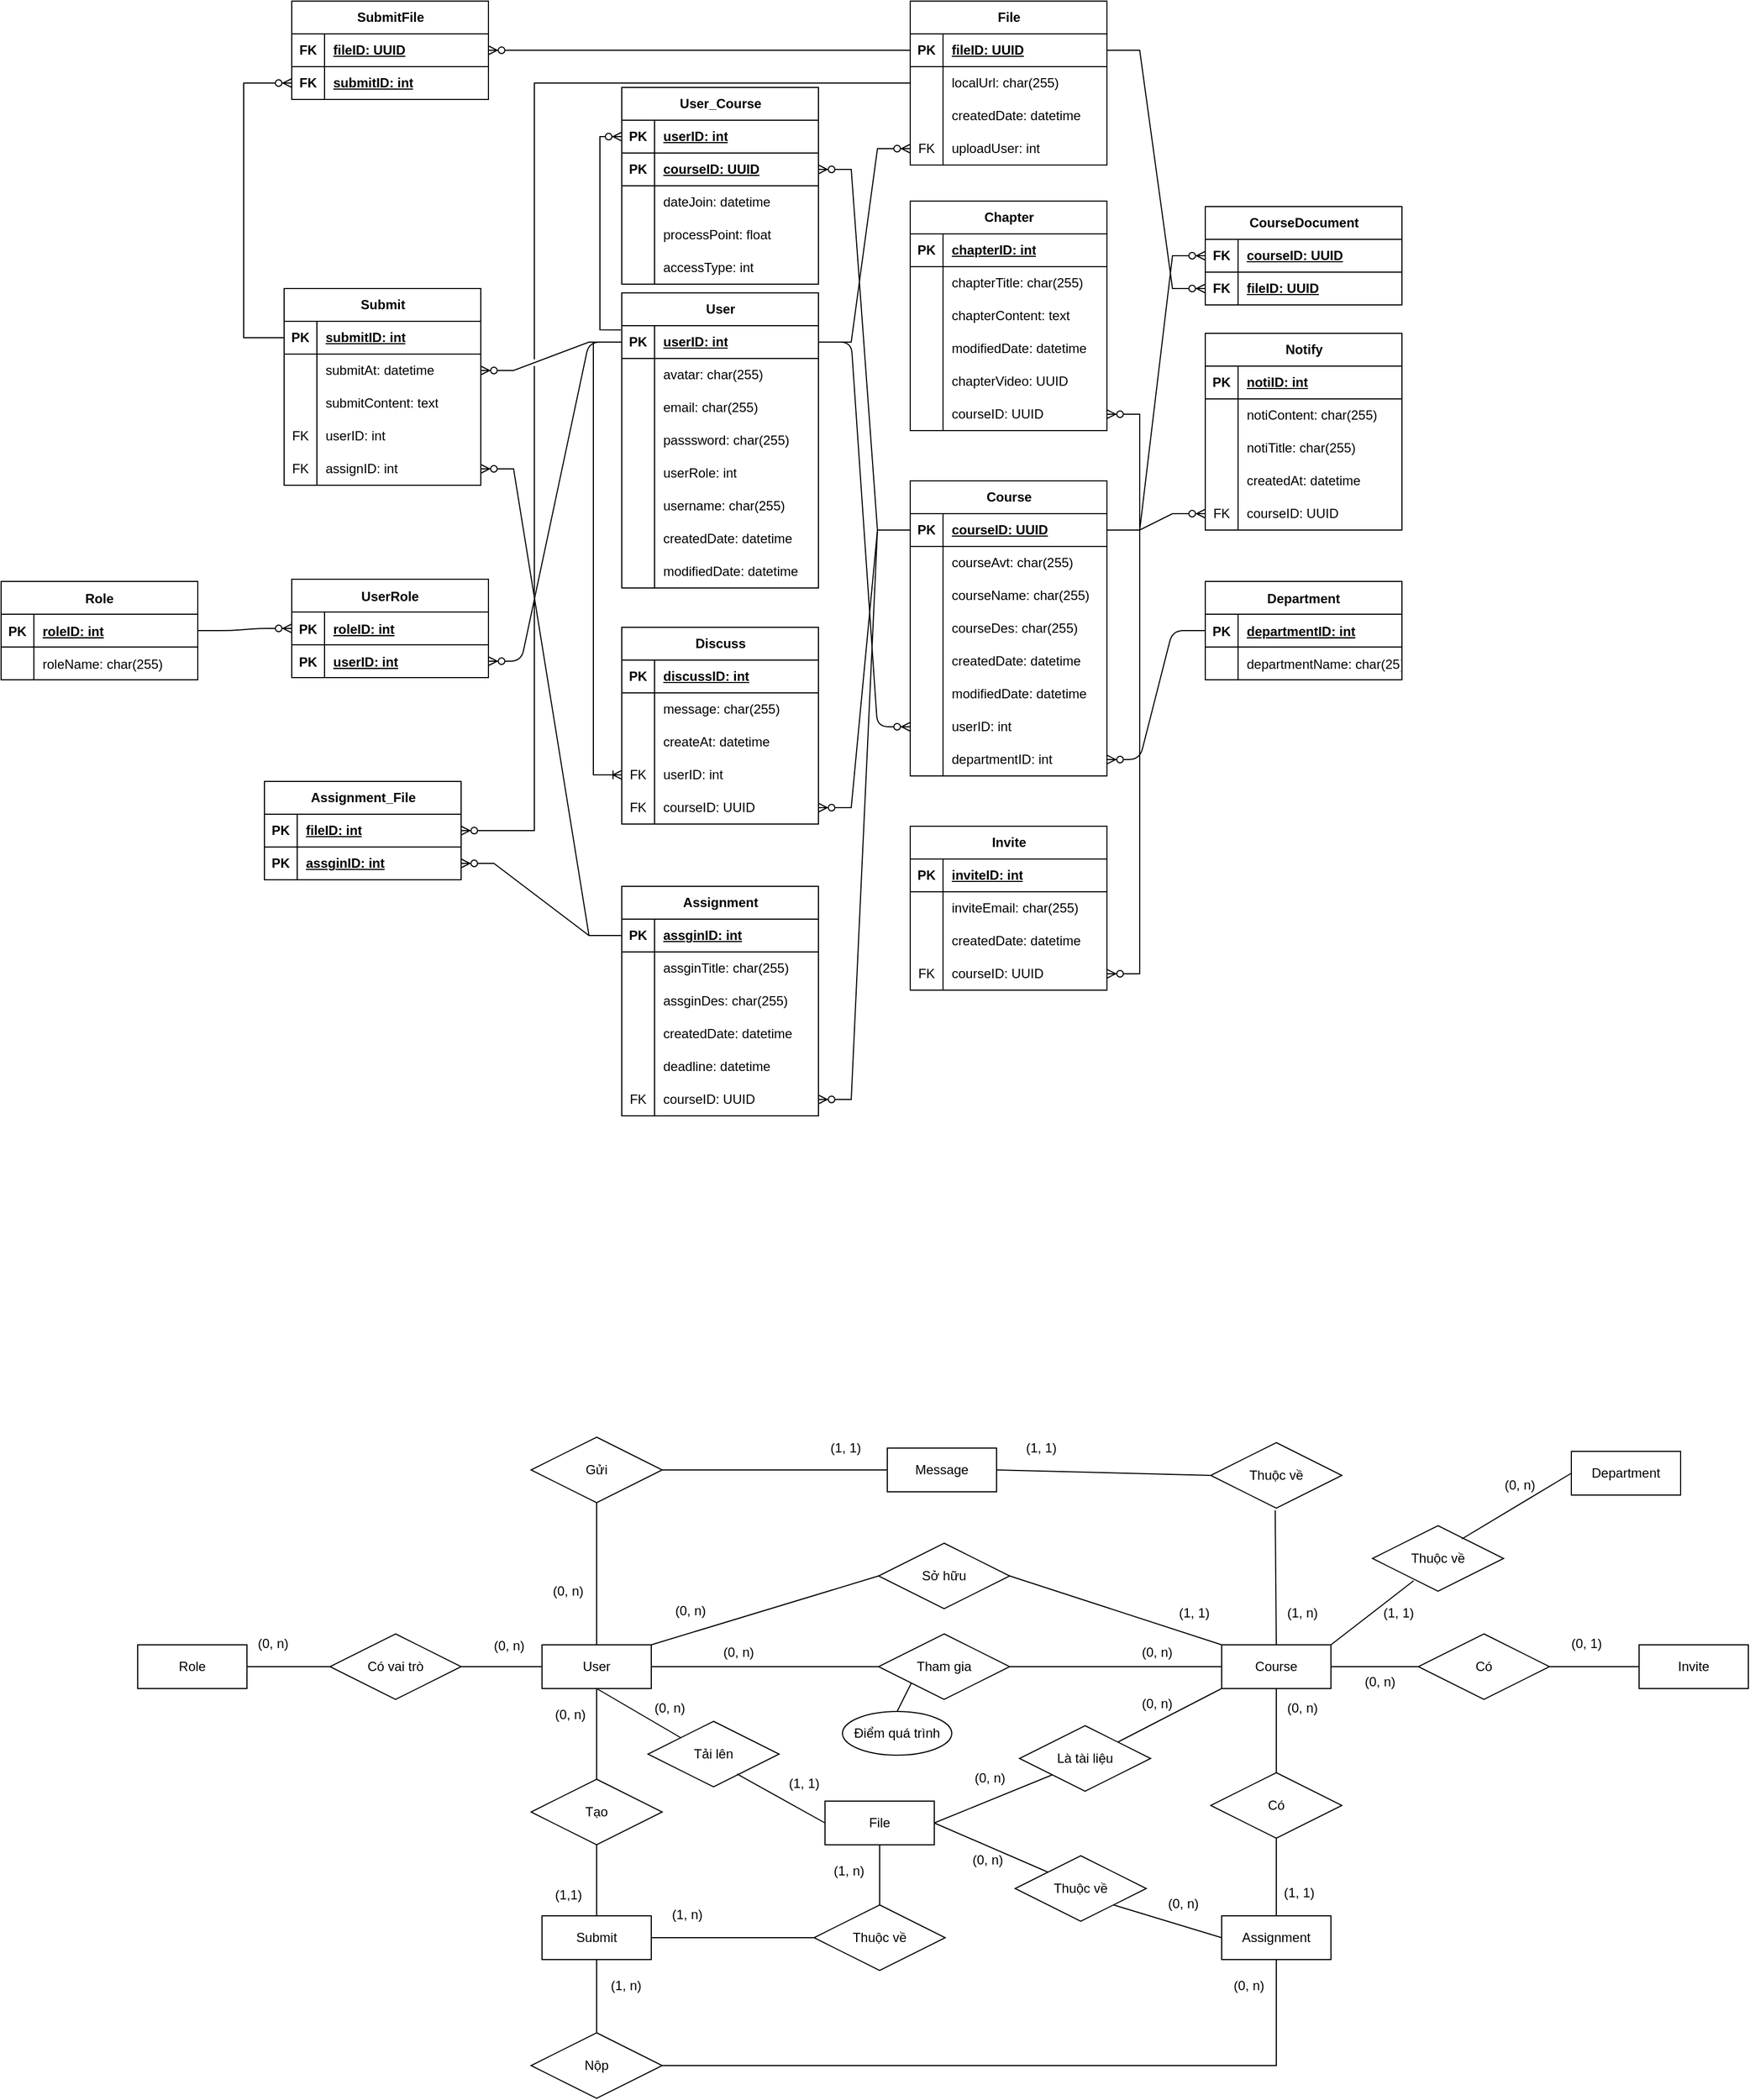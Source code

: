 <mxfile>
    <diagram name="Trang-1" id="P0HM648cWKkVSB_GrigR">
        <mxGraphModel dx="2153" dy="1433" grid="0" gridSize="10" guides="1" tooltips="1" connect="1" arrows="1" fold="1" page="0" pageScale="1" pageWidth="827" pageHeight="1169" math="0" shadow="0">
            <root>
                <mxCell id="0"/>
                <mxCell id="1" parent="0"/>
                <mxCell id="dNjZ-XrZPmOsf_DsxjM3-1" value="User" style="shape=table;startSize=30;container=1;collapsible=1;childLayout=tableLayout;fixedRows=1;rowLines=0;fontStyle=1;align=center;resizeLast=1;html=1;" parent="1" vertex="1">
                    <mxGeometry x="150" y="48" width="180" height="270" as="geometry"/>
                </mxCell>
                <mxCell id="dNjZ-XrZPmOsf_DsxjM3-2" value="" style="shape=tableRow;horizontal=0;startSize=0;swimlaneHead=0;swimlaneBody=0;fillColor=none;collapsible=0;dropTarget=0;points=[[0,0.5],[1,0.5]];portConstraint=eastwest;top=0;left=0;right=0;bottom=1;" parent="dNjZ-XrZPmOsf_DsxjM3-1" vertex="1">
                    <mxGeometry y="30" width="180" height="30" as="geometry"/>
                </mxCell>
                <mxCell id="dNjZ-XrZPmOsf_DsxjM3-3" value="PK" style="shape=partialRectangle;connectable=0;fillColor=none;top=0;left=0;bottom=0;right=0;fontStyle=1;overflow=hidden;whiteSpace=wrap;html=1;" parent="dNjZ-XrZPmOsf_DsxjM3-2" vertex="1">
                    <mxGeometry width="30" height="30" as="geometry">
                        <mxRectangle width="30" height="30" as="alternateBounds"/>
                    </mxGeometry>
                </mxCell>
                <mxCell id="dNjZ-XrZPmOsf_DsxjM3-4" value="userID: int" style="shape=partialRectangle;connectable=0;fillColor=none;top=0;left=0;bottom=0;right=0;align=left;spacingLeft=6;fontStyle=5;overflow=hidden;whiteSpace=wrap;html=1;" parent="dNjZ-XrZPmOsf_DsxjM3-2" vertex="1">
                    <mxGeometry x="30" width="150" height="30" as="geometry">
                        <mxRectangle width="150" height="30" as="alternateBounds"/>
                    </mxGeometry>
                </mxCell>
                <mxCell id="dNjZ-XrZPmOsf_DsxjM3-5" value="" style="shape=tableRow;horizontal=0;startSize=0;swimlaneHead=0;swimlaneBody=0;fillColor=none;collapsible=0;dropTarget=0;points=[[0,0.5],[1,0.5]];portConstraint=eastwest;top=0;left=0;right=0;bottom=0;" parent="dNjZ-XrZPmOsf_DsxjM3-1" vertex="1">
                    <mxGeometry y="60" width="180" height="30" as="geometry"/>
                </mxCell>
                <mxCell id="dNjZ-XrZPmOsf_DsxjM3-6" value="" style="shape=partialRectangle;connectable=0;fillColor=none;top=0;left=0;bottom=0;right=0;editable=1;overflow=hidden;whiteSpace=wrap;html=1;" parent="dNjZ-XrZPmOsf_DsxjM3-5" vertex="1">
                    <mxGeometry width="30" height="30" as="geometry">
                        <mxRectangle width="30" height="30" as="alternateBounds"/>
                    </mxGeometry>
                </mxCell>
                <mxCell id="dNjZ-XrZPmOsf_DsxjM3-7" value="avatar: char(255)" style="shape=partialRectangle;connectable=0;fillColor=none;top=0;left=0;bottom=0;right=0;align=left;spacingLeft=6;overflow=hidden;whiteSpace=wrap;html=1;" parent="dNjZ-XrZPmOsf_DsxjM3-5" vertex="1">
                    <mxGeometry x="30" width="150" height="30" as="geometry">
                        <mxRectangle width="150" height="30" as="alternateBounds"/>
                    </mxGeometry>
                </mxCell>
                <mxCell id="dNjZ-XrZPmOsf_DsxjM3-8" value="" style="shape=tableRow;horizontal=0;startSize=0;swimlaneHead=0;swimlaneBody=0;fillColor=none;collapsible=0;dropTarget=0;points=[[0,0.5],[1,0.5]];portConstraint=eastwest;top=0;left=0;right=0;bottom=0;" parent="dNjZ-XrZPmOsf_DsxjM3-1" vertex="1">
                    <mxGeometry y="90" width="180" height="30" as="geometry"/>
                </mxCell>
                <mxCell id="dNjZ-XrZPmOsf_DsxjM3-9" value="" style="shape=partialRectangle;connectable=0;fillColor=none;top=0;left=0;bottom=0;right=0;editable=1;overflow=hidden;whiteSpace=wrap;html=1;" parent="dNjZ-XrZPmOsf_DsxjM3-8" vertex="1">
                    <mxGeometry width="30" height="30" as="geometry">
                        <mxRectangle width="30" height="30" as="alternateBounds"/>
                    </mxGeometry>
                </mxCell>
                <mxCell id="dNjZ-XrZPmOsf_DsxjM3-10" value="email: char(255)" style="shape=partialRectangle;connectable=0;fillColor=none;top=0;left=0;bottom=0;right=0;align=left;spacingLeft=6;overflow=hidden;whiteSpace=wrap;html=1;" parent="dNjZ-XrZPmOsf_DsxjM3-8" vertex="1">
                    <mxGeometry x="30" width="150" height="30" as="geometry">
                        <mxRectangle width="150" height="30" as="alternateBounds"/>
                    </mxGeometry>
                </mxCell>
                <mxCell id="dNjZ-XrZPmOsf_DsxjM3-11" value="" style="shape=tableRow;horizontal=0;startSize=0;swimlaneHead=0;swimlaneBody=0;fillColor=none;collapsible=0;dropTarget=0;points=[[0,0.5],[1,0.5]];portConstraint=eastwest;top=0;left=0;right=0;bottom=0;" parent="dNjZ-XrZPmOsf_DsxjM3-1" vertex="1">
                    <mxGeometry y="120" width="180" height="30" as="geometry"/>
                </mxCell>
                <mxCell id="dNjZ-XrZPmOsf_DsxjM3-12" value="" style="shape=partialRectangle;connectable=0;fillColor=none;top=0;left=0;bottom=0;right=0;editable=1;overflow=hidden;whiteSpace=wrap;html=1;" parent="dNjZ-XrZPmOsf_DsxjM3-11" vertex="1">
                    <mxGeometry width="30" height="30" as="geometry">
                        <mxRectangle width="30" height="30" as="alternateBounds"/>
                    </mxGeometry>
                </mxCell>
                <mxCell id="dNjZ-XrZPmOsf_DsxjM3-13" value="passsword: char(255)" style="shape=partialRectangle;connectable=0;fillColor=none;top=0;left=0;bottom=0;right=0;align=left;spacingLeft=6;overflow=hidden;whiteSpace=wrap;html=1;" parent="dNjZ-XrZPmOsf_DsxjM3-11" vertex="1">
                    <mxGeometry x="30" width="150" height="30" as="geometry">
                        <mxRectangle width="150" height="30" as="alternateBounds"/>
                    </mxGeometry>
                </mxCell>
                <mxCell id="dNjZ-XrZPmOsf_DsxjM3-14" value="" style="shape=tableRow;horizontal=0;startSize=0;swimlaneHead=0;swimlaneBody=0;fillColor=none;collapsible=0;dropTarget=0;points=[[0,0.5],[1,0.5]];portConstraint=eastwest;top=0;left=0;right=0;bottom=0;" parent="dNjZ-XrZPmOsf_DsxjM3-1" vertex="1">
                    <mxGeometry y="150" width="180" height="30" as="geometry"/>
                </mxCell>
                <mxCell id="dNjZ-XrZPmOsf_DsxjM3-15" value="" style="shape=partialRectangle;connectable=0;fillColor=none;top=0;left=0;bottom=0;right=0;editable=1;overflow=hidden;whiteSpace=wrap;html=1;" parent="dNjZ-XrZPmOsf_DsxjM3-14" vertex="1">
                    <mxGeometry width="30" height="30" as="geometry">
                        <mxRectangle width="30" height="30" as="alternateBounds"/>
                    </mxGeometry>
                </mxCell>
                <mxCell id="dNjZ-XrZPmOsf_DsxjM3-16" value="userRole: int" style="shape=partialRectangle;connectable=0;fillColor=none;top=0;left=0;bottom=0;right=0;align=left;spacingLeft=6;overflow=hidden;whiteSpace=wrap;html=1;" parent="dNjZ-XrZPmOsf_DsxjM3-14" vertex="1">
                    <mxGeometry x="30" width="150" height="30" as="geometry">
                        <mxRectangle width="150" height="30" as="alternateBounds"/>
                    </mxGeometry>
                </mxCell>
                <mxCell id="dNjZ-XrZPmOsf_DsxjM3-17" value="" style="shape=tableRow;horizontal=0;startSize=0;swimlaneHead=0;swimlaneBody=0;fillColor=none;collapsible=0;dropTarget=0;points=[[0,0.5],[1,0.5]];portConstraint=eastwest;top=0;left=0;right=0;bottom=0;" parent="dNjZ-XrZPmOsf_DsxjM3-1" vertex="1">
                    <mxGeometry y="180" width="180" height="30" as="geometry"/>
                </mxCell>
                <mxCell id="dNjZ-XrZPmOsf_DsxjM3-18" value="" style="shape=partialRectangle;connectable=0;fillColor=none;top=0;left=0;bottom=0;right=0;editable=1;overflow=hidden;whiteSpace=wrap;html=1;" parent="dNjZ-XrZPmOsf_DsxjM3-17" vertex="1">
                    <mxGeometry width="30" height="30" as="geometry">
                        <mxRectangle width="30" height="30" as="alternateBounds"/>
                    </mxGeometry>
                </mxCell>
                <mxCell id="dNjZ-XrZPmOsf_DsxjM3-19" value="username: char(255)" style="shape=partialRectangle;connectable=0;fillColor=none;top=0;left=0;bottom=0;right=0;align=left;spacingLeft=6;overflow=hidden;whiteSpace=wrap;html=1;" parent="dNjZ-XrZPmOsf_DsxjM3-17" vertex="1">
                    <mxGeometry x="30" width="150" height="30" as="geometry">
                        <mxRectangle width="150" height="30" as="alternateBounds"/>
                    </mxGeometry>
                </mxCell>
                <mxCell id="dNjZ-XrZPmOsf_DsxjM3-20" value="" style="shape=tableRow;horizontal=0;startSize=0;swimlaneHead=0;swimlaneBody=0;fillColor=none;collapsible=0;dropTarget=0;points=[[0,0.5],[1,0.5]];portConstraint=eastwest;top=0;left=0;right=0;bottom=0;" parent="dNjZ-XrZPmOsf_DsxjM3-1" vertex="1">
                    <mxGeometry y="210" width="180" height="30" as="geometry"/>
                </mxCell>
                <mxCell id="dNjZ-XrZPmOsf_DsxjM3-21" value="" style="shape=partialRectangle;connectable=0;fillColor=none;top=0;left=0;bottom=0;right=0;editable=1;overflow=hidden;whiteSpace=wrap;html=1;" parent="dNjZ-XrZPmOsf_DsxjM3-20" vertex="1">
                    <mxGeometry width="30" height="30" as="geometry">
                        <mxRectangle width="30" height="30" as="alternateBounds"/>
                    </mxGeometry>
                </mxCell>
                <mxCell id="dNjZ-XrZPmOsf_DsxjM3-22" value="createdDate: datetime" style="shape=partialRectangle;connectable=0;fillColor=none;top=0;left=0;bottom=0;right=0;align=left;spacingLeft=6;overflow=hidden;whiteSpace=wrap;html=1;" parent="dNjZ-XrZPmOsf_DsxjM3-20" vertex="1">
                    <mxGeometry x="30" width="150" height="30" as="geometry">
                        <mxRectangle width="150" height="30" as="alternateBounds"/>
                    </mxGeometry>
                </mxCell>
                <mxCell id="dNjZ-XrZPmOsf_DsxjM3-23" value="" style="shape=tableRow;horizontal=0;startSize=0;swimlaneHead=0;swimlaneBody=0;fillColor=none;collapsible=0;dropTarget=0;points=[[0,0.5],[1,0.5]];portConstraint=eastwest;top=0;left=0;right=0;bottom=0;" parent="dNjZ-XrZPmOsf_DsxjM3-1" vertex="1">
                    <mxGeometry y="240" width="180" height="30" as="geometry"/>
                </mxCell>
                <mxCell id="dNjZ-XrZPmOsf_DsxjM3-24" value="" style="shape=partialRectangle;connectable=0;fillColor=none;top=0;left=0;bottom=0;right=0;editable=1;overflow=hidden;whiteSpace=wrap;html=1;" parent="dNjZ-XrZPmOsf_DsxjM3-23" vertex="1">
                    <mxGeometry width="30" height="30" as="geometry">
                        <mxRectangle width="30" height="30" as="alternateBounds"/>
                    </mxGeometry>
                </mxCell>
                <mxCell id="dNjZ-XrZPmOsf_DsxjM3-25" value="modifiedDate: datetime" style="shape=partialRectangle;connectable=0;fillColor=none;top=0;left=0;bottom=0;right=0;align=left;spacingLeft=6;overflow=hidden;whiteSpace=wrap;html=1;" parent="dNjZ-XrZPmOsf_DsxjM3-23" vertex="1">
                    <mxGeometry x="30" width="150" height="30" as="geometry">
                        <mxRectangle width="150" height="30" as="alternateBounds"/>
                    </mxGeometry>
                </mxCell>
                <mxCell id="dNjZ-XrZPmOsf_DsxjM3-26" value="User_Course" style="shape=table;startSize=30;container=1;collapsible=1;childLayout=tableLayout;fixedRows=1;rowLines=0;fontStyle=1;align=center;resizeLast=1;html=1;" parent="1" vertex="1">
                    <mxGeometry x="150" y="-140" width="180" height="180" as="geometry"/>
                </mxCell>
                <mxCell id="dNjZ-XrZPmOsf_DsxjM3-27" value="" style="shape=tableRow;horizontal=0;startSize=0;swimlaneHead=0;swimlaneBody=0;fillColor=none;collapsible=0;dropTarget=0;points=[[0,0.5],[1,0.5]];portConstraint=eastwest;top=0;left=0;right=0;bottom=1;" parent="dNjZ-XrZPmOsf_DsxjM3-26" vertex="1">
                    <mxGeometry y="30" width="180" height="30" as="geometry"/>
                </mxCell>
                <mxCell id="dNjZ-XrZPmOsf_DsxjM3-28" value="PK" style="shape=partialRectangle;connectable=0;fillColor=none;top=0;left=0;bottom=0;right=0;fontStyle=1;overflow=hidden;whiteSpace=wrap;html=1;" parent="dNjZ-XrZPmOsf_DsxjM3-27" vertex="1">
                    <mxGeometry width="30" height="30" as="geometry">
                        <mxRectangle width="30" height="30" as="alternateBounds"/>
                    </mxGeometry>
                </mxCell>
                <mxCell id="dNjZ-XrZPmOsf_DsxjM3-29" value="userID: int" style="shape=partialRectangle;connectable=0;fillColor=none;top=0;left=0;bottom=0;right=0;align=left;spacingLeft=6;fontStyle=5;overflow=hidden;whiteSpace=wrap;html=1;" parent="dNjZ-XrZPmOsf_DsxjM3-27" vertex="1">
                    <mxGeometry x="30" width="150" height="30" as="geometry">
                        <mxRectangle width="150" height="30" as="alternateBounds"/>
                    </mxGeometry>
                </mxCell>
                <mxCell id="dNjZ-XrZPmOsf_DsxjM3-51" value="" style="shape=tableRow;horizontal=0;startSize=0;swimlaneHead=0;swimlaneBody=0;fillColor=none;collapsible=0;dropTarget=0;points=[[0,0.5],[1,0.5]];portConstraint=eastwest;top=0;left=0;right=0;bottom=1;" parent="dNjZ-XrZPmOsf_DsxjM3-26" vertex="1">
                    <mxGeometry y="60" width="180" height="30" as="geometry"/>
                </mxCell>
                <mxCell id="dNjZ-XrZPmOsf_DsxjM3-52" value="PK" style="shape=partialRectangle;connectable=0;fillColor=none;top=0;left=0;bottom=0;right=0;fontStyle=1;overflow=hidden;whiteSpace=wrap;html=1;" parent="dNjZ-XrZPmOsf_DsxjM3-51" vertex="1">
                    <mxGeometry width="30" height="30" as="geometry">
                        <mxRectangle width="30" height="30" as="alternateBounds"/>
                    </mxGeometry>
                </mxCell>
                <mxCell id="dNjZ-XrZPmOsf_DsxjM3-53" value="courseID: UUID" style="shape=partialRectangle;connectable=0;fillColor=none;top=0;left=0;bottom=0;right=0;align=left;spacingLeft=6;fontStyle=5;overflow=hidden;whiteSpace=wrap;html=1;" parent="dNjZ-XrZPmOsf_DsxjM3-51" vertex="1">
                    <mxGeometry x="30" width="150" height="30" as="geometry">
                        <mxRectangle width="150" height="30" as="alternateBounds"/>
                    </mxGeometry>
                </mxCell>
                <mxCell id="dNjZ-XrZPmOsf_DsxjM3-33" value="" style="shape=tableRow;horizontal=0;startSize=0;swimlaneHead=0;swimlaneBody=0;fillColor=none;collapsible=0;dropTarget=0;points=[[0,0.5],[1,0.5]];portConstraint=eastwest;top=0;left=0;right=0;bottom=0;" parent="dNjZ-XrZPmOsf_DsxjM3-26" vertex="1">
                    <mxGeometry y="90" width="180" height="30" as="geometry"/>
                </mxCell>
                <mxCell id="dNjZ-XrZPmOsf_DsxjM3-34" value="" style="shape=partialRectangle;connectable=0;fillColor=none;top=0;left=0;bottom=0;right=0;editable=1;overflow=hidden;whiteSpace=wrap;html=1;" parent="dNjZ-XrZPmOsf_DsxjM3-33" vertex="1">
                    <mxGeometry width="30" height="30" as="geometry">
                        <mxRectangle width="30" height="30" as="alternateBounds"/>
                    </mxGeometry>
                </mxCell>
                <mxCell id="dNjZ-XrZPmOsf_DsxjM3-35" value="dateJoin: datetime" style="shape=partialRectangle;connectable=0;fillColor=none;top=0;left=0;bottom=0;right=0;align=left;spacingLeft=6;overflow=hidden;whiteSpace=wrap;html=1;" parent="dNjZ-XrZPmOsf_DsxjM3-33" vertex="1">
                    <mxGeometry x="30" width="150" height="30" as="geometry">
                        <mxRectangle width="150" height="30" as="alternateBounds"/>
                    </mxGeometry>
                </mxCell>
                <mxCell id="282" value="" style="shape=tableRow;horizontal=0;startSize=0;swimlaneHead=0;swimlaneBody=0;fillColor=none;collapsible=0;dropTarget=0;points=[[0,0.5],[1,0.5]];portConstraint=eastwest;top=0;left=0;right=0;bottom=0;" vertex="1" parent="dNjZ-XrZPmOsf_DsxjM3-26">
                    <mxGeometry y="120" width="180" height="30" as="geometry"/>
                </mxCell>
                <mxCell id="283" value="" style="shape=partialRectangle;connectable=0;fillColor=none;top=0;left=0;bottom=0;right=0;editable=1;overflow=hidden;whiteSpace=wrap;html=1;" vertex="1" parent="282">
                    <mxGeometry width="30" height="30" as="geometry">
                        <mxRectangle width="30" height="30" as="alternateBounds"/>
                    </mxGeometry>
                </mxCell>
                <mxCell id="284" value="processPoint: float" style="shape=partialRectangle;connectable=0;fillColor=none;top=0;left=0;bottom=0;right=0;align=left;spacingLeft=6;overflow=hidden;whiteSpace=wrap;html=1;" vertex="1" parent="282">
                    <mxGeometry x="30" width="150" height="30" as="geometry">
                        <mxRectangle width="150" height="30" as="alternateBounds"/>
                    </mxGeometry>
                </mxCell>
                <mxCell id="dNjZ-XrZPmOsf_DsxjM3-39" value="" style="shape=tableRow;horizontal=0;startSize=0;swimlaneHead=0;swimlaneBody=0;fillColor=none;collapsible=0;dropTarget=0;points=[[0,0.5],[1,0.5]];portConstraint=eastwest;top=0;left=0;right=0;bottom=0;" parent="dNjZ-XrZPmOsf_DsxjM3-26" vertex="1">
                    <mxGeometry y="150" width="180" height="30" as="geometry"/>
                </mxCell>
                <mxCell id="dNjZ-XrZPmOsf_DsxjM3-40" value="" style="shape=partialRectangle;connectable=0;fillColor=none;top=0;left=0;bottom=0;right=0;editable=1;overflow=hidden;whiteSpace=wrap;html=1;" parent="dNjZ-XrZPmOsf_DsxjM3-39" vertex="1">
                    <mxGeometry width="30" height="30" as="geometry">
                        <mxRectangle width="30" height="30" as="alternateBounds"/>
                    </mxGeometry>
                </mxCell>
                <mxCell id="dNjZ-XrZPmOsf_DsxjM3-41" value="accessType: int" style="shape=partialRectangle;connectable=0;fillColor=none;top=0;left=0;bottom=0;right=0;align=left;spacingLeft=6;overflow=hidden;whiteSpace=wrap;html=1;" parent="dNjZ-XrZPmOsf_DsxjM3-39" vertex="1">
                    <mxGeometry x="30" width="150" height="30" as="geometry">
                        <mxRectangle width="150" height="30" as="alternateBounds"/>
                    </mxGeometry>
                </mxCell>
                <mxCell id="dNjZ-XrZPmOsf_DsxjM3-54" value="Course" style="shape=table;startSize=30;container=1;collapsible=1;childLayout=tableLayout;fixedRows=1;rowLines=0;fontStyle=1;align=center;resizeLast=1;html=1;" parent="1" vertex="1">
                    <mxGeometry x="414" y="220" width="180" height="270" as="geometry"/>
                </mxCell>
                <mxCell id="dNjZ-XrZPmOsf_DsxjM3-58" value="" style="shape=tableRow;horizontal=0;startSize=0;swimlaneHead=0;swimlaneBody=0;fillColor=none;collapsible=0;dropTarget=0;points=[[0,0.5],[1,0.5]];portConstraint=eastwest;top=0;left=0;right=0;bottom=1;" parent="dNjZ-XrZPmOsf_DsxjM3-54" vertex="1">
                    <mxGeometry y="30" width="180" height="30" as="geometry"/>
                </mxCell>
                <mxCell id="dNjZ-XrZPmOsf_DsxjM3-59" value="PK" style="shape=partialRectangle;connectable=0;fillColor=none;top=0;left=0;bottom=0;right=0;fontStyle=1;overflow=hidden;whiteSpace=wrap;html=1;" parent="dNjZ-XrZPmOsf_DsxjM3-58" vertex="1">
                    <mxGeometry width="30" height="30" as="geometry">
                        <mxRectangle width="30" height="30" as="alternateBounds"/>
                    </mxGeometry>
                </mxCell>
                <mxCell id="dNjZ-XrZPmOsf_DsxjM3-60" value="courseID: UUID" style="shape=partialRectangle;connectable=0;fillColor=none;top=0;left=0;bottom=0;right=0;align=left;spacingLeft=6;fontStyle=5;overflow=hidden;whiteSpace=wrap;html=1;" parent="dNjZ-XrZPmOsf_DsxjM3-58" vertex="1">
                    <mxGeometry x="30" width="150" height="30" as="geometry">
                        <mxRectangle width="150" height="30" as="alternateBounds"/>
                    </mxGeometry>
                </mxCell>
                <mxCell id="dNjZ-XrZPmOsf_DsxjM3-61" value="" style="shape=tableRow;horizontal=0;startSize=0;swimlaneHead=0;swimlaneBody=0;fillColor=none;collapsible=0;dropTarget=0;points=[[0,0.5],[1,0.5]];portConstraint=eastwest;top=0;left=0;right=0;bottom=0;" parent="dNjZ-XrZPmOsf_DsxjM3-54" vertex="1">
                    <mxGeometry y="60" width="180" height="30" as="geometry"/>
                </mxCell>
                <mxCell id="dNjZ-XrZPmOsf_DsxjM3-62" value="" style="shape=partialRectangle;connectable=0;fillColor=none;top=0;left=0;bottom=0;right=0;editable=1;overflow=hidden;whiteSpace=wrap;html=1;" parent="dNjZ-XrZPmOsf_DsxjM3-61" vertex="1">
                    <mxGeometry width="30" height="30" as="geometry">
                        <mxRectangle width="30" height="30" as="alternateBounds"/>
                    </mxGeometry>
                </mxCell>
                <mxCell id="dNjZ-XrZPmOsf_DsxjM3-63" value="courseAvt: char(255)" style="shape=partialRectangle;connectable=0;fillColor=none;top=0;left=0;bottom=0;right=0;align=left;spacingLeft=6;overflow=hidden;whiteSpace=wrap;html=1;" parent="dNjZ-XrZPmOsf_DsxjM3-61" vertex="1">
                    <mxGeometry x="30" width="150" height="30" as="geometry">
                        <mxRectangle width="150" height="30" as="alternateBounds"/>
                    </mxGeometry>
                </mxCell>
                <mxCell id="dNjZ-XrZPmOsf_DsxjM3-64" value="" style="shape=tableRow;horizontal=0;startSize=0;swimlaneHead=0;swimlaneBody=0;fillColor=none;collapsible=0;dropTarget=0;points=[[0,0.5],[1,0.5]];portConstraint=eastwest;top=0;left=0;right=0;bottom=0;" parent="dNjZ-XrZPmOsf_DsxjM3-54" vertex="1">
                    <mxGeometry y="90" width="180" height="30" as="geometry"/>
                </mxCell>
                <mxCell id="dNjZ-XrZPmOsf_DsxjM3-65" value="" style="shape=partialRectangle;connectable=0;fillColor=none;top=0;left=0;bottom=0;right=0;editable=1;overflow=hidden;whiteSpace=wrap;html=1;" parent="dNjZ-XrZPmOsf_DsxjM3-64" vertex="1">
                    <mxGeometry width="30" height="30" as="geometry">
                        <mxRectangle width="30" height="30" as="alternateBounds"/>
                    </mxGeometry>
                </mxCell>
                <mxCell id="dNjZ-XrZPmOsf_DsxjM3-66" value="courseName: char(255)" style="shape=partialRectangle;connectable=0;fillColor=none;top=0;left=0;bottom=0;right=0;align=left;spacingLeft=6;overflow=hidden;whiteSpace=wrap;html=1;" parent="dNjZ-XrZPmOsf_DsxjM3-64" vertex="1">
                    <mxGeometry x="30" width="150" height="30" as="geometry">
                        <mxRectangle width="150" height="30" as="alternateBounds"/>
                    </mxGeometry>
                </mxCell>
                <mxCell id="dNjZ-XrZPmOsf_DsxjM3-67" value="" style="shape=tableRow;horizontal=0;startSize=0;swimlaneHead=0;swimlaneBody=0;fillColor=none;collapsible=0;dropTarget=0;points=[[0,0.5],[1,0.5]];portConstraint=eastwest;top=0;left=0;right=0;bottom=0;" parent="dNjZ-XrZPmOsf_DsxjM3-54" vertex="1">
                    <mxGeometry y="120" width="180" height="30" as="geometry"/>
                </mxCell>
                <mxCell id="dNjZ-XrZPmOsf_DsxjM3-68" value="" style="shape=partialRectangle;connectable=0;fillColor=none;top=0;left=0;bottom=0;right=0;editable=1;overflow=hidden;whiteSpace=wrap;html=1;" parent="dNjZ-XrZPmOsf_DsxjM3-67" vertex="1">
                    <mxGeometry width="30" height="30" as="geometry">
                        <mxRectangle width="30" height="30" as="alternateBounds"/>
                    </mxGeometry>
                </mxCell>
                <mxCell id="dNjZ-XrZPmOsf_DsxjM3-69" value="courseDes: char(255)" style="shape=partialRectangle;connectable=0;fillColor=none;top=0;left=0;bottom=0;right=0;align=left;spacingLeft=6;overflow=hidden;whiteSpace=wrap;html=1;" parent="dNjZ-XrZPmOsf_DsxjM3-67" vertex="1">
                    <mxGeometry x="30" width="150" height="30" as="geometry">
                        <mxRectangle width="150" height="30" as="alternateBounds"/>
                    </mxGeometry>
                </mxCell>
                <mxCell id="dNjZ-XrZPmOsf_DsxjM3-70" value="" style="shape=tableRow;horizontal=0;startSize=0;swimlaneHead=0;swimlaneBody=0;fillColor=none;collapsible=0;dropTarget=0;points=[[0,0.5],[1,0.5]];portConstraint=eastwest;top=0;left=0;right=0;bottom=0;" parent="dNjZ-XrZPmOsf_DsxjM3-54" vertex="1">
                    <mxGeometry y="150" width="180" height="30" as="geometry"/>
                </mxCell>
                <mxCell id="dNjZ-XrZPmOsf_DsxjM3-71" value="" style="shape=partialRectangle;connectable=0;fillColor=none;top=0;left=0;bottom=0;right=0;editable=1;overflow=hidden;whiteSpace=wrap;html=1;" parent="dNjZ-XrZPmOsf_DsxjM3-70" vertex="1">
                    <mxGeometry width="30" height="30" as="geometry">
                        <mxRectangle width="30" height="30" as="alternateBounds"/>
                    </mxGeometry>
                </mxCell>
                <mxCell id="dNjZ-XrZPmOsf_DsxjM3-72" value="createdDate: datetime" style="shape=partialRectangle;connectable=0;fillColor=none;top=0;left=0;bottom=0;right=0;align=left;spacingLeft=6;overflow=hidden;whiteSpace=wrap;html=1;" parent="dNjZ-XrZPmOsf_DsxjM3-70" vertex="1">
                    <mxGeometry x="30" width="150" height="30" as="geometry">
                        <mxRectangle width="150" height="30" as="alternateBounds"/>
                    </mxGeometry>
                </mxCell>
                <mxCell id="dNjZ-XrZPmOsf_DsxjM3-73" value="" style="shape=tableRow;horizontal=0;startSize=0;swimlaneHead=0;swimlaneBody=0;fillColor=none;collapsible=0;dropTarget=0;points=[[0,0.5],[1,0.5]];portConstraint=eastwest;top=0;left=0;right=0;bottom=0;" parent="dNjZ-XrZPmOsf_DsxjM3-54" vertex="1">
                    <mxGeometry y="180" width="180" height="30" as="geometry"/>
                </mxCell>
                <mxCell id="dNjZ-XrZPmOsf_DsxjM3-74" value="" style="shape=partialRectangle;connectable=0;fillColor=none;top=0;left=0;bottom=0;right=0;editable=1;overflow=hidden;whiteSpace=wrap;html=1;" parent="dNjZ-XrZPmOsf_DsxjM3-73" vertex="1">
                    <mxGeometry width="30" height="30" as="geometry">
                        <mxRectangle width="30" height="30" as="alternateBounds"/>
                    </mxGeometry>
                </mxCell>
                <mxCell id="dNjZ-XrZPmOsf_DsxjM3-75" value="modifiedDate: datetime" style="shape=partialRectangle;connectable=0;fillColor=none;top=0;left=0;bottom=0;right=0;align=left;spacingLeft=6;overflow=hidden;whiteSpace=wrap;html=1;" parent="dNjZ-XrZPmOsf_DsxjM3-73" vertex="1">
                    <mxGeometry x="30" width="150" height="30" as="geometry">
                        <mxRectangle width="150" height="30" as="alternateBounds"/>
                    </mxGeometry>
                </mxCell>
                <mxCell id="dNjZ-XrZPmOsf_DsxjM3-76" value="" style="shape=tableRow;horizontal=0;startSize=0;swimlaneHead=0;swimlaneBody=0;fillColor=none;collapsible=0;dropTarget=0;points=[[0,0.5],[1,0.5]];portConstraint=eastwest;top=0;left=0;right=0;bottom=0;" parent="dNjZ-XrZPmOsf_DsxjM3-54" vertex="1">
                    <mxGeometry y="210" width="180" height="30" as="geometry"/>
                </mxCell>
                <mxCell id="dNjZ-XrZPmOsf_DsxjM3-77" value="" style="shape=partialRectangle;connectable=0;fillColor=none;top=0;left=0;bottom=0;right=0;editable=1;overflow=hidden;whiteSpace=wrap;html=1;" parent="dNjZ-XrZPmOsf_DsxjM3-76" vertex="1">
                    <mxGeometry width="30" height="30" as="geometry">
                        <mxRectangle width="30" height="30" as="alternateBounds"/>
                    </mxGeometry>
                </mxCell>
                <mxCell id="dNjZ-XrZPmOsf_DsxjM3-78" value="userID: int" style="shape=partialRectangle;connectable=0;fillColor=none;top=0;left=0;bottom=0;right=0;align=left;spacingLeft=6;overflow=hidden;whiteSpace=wrap;html=1;" parent="dNjZ-XrZPmOsf_DsxjM3-76" vertex="1">
                    <mxGeometry x="30" width="150" height="30" as="geometry">
                        <mxRectangle width="150" height="30" as="alternateBounds"/>
                    </mxGeometry>
                </mxCell>
                <mxCell id="262" value="" style="shape=tableRow;horizontal=0;startSize=0;swimlaneHead=0;swimlaneBody=0;fillColor=none;collapsible=0;dropTarget=0;points=[[0,0.5],[1,0.5]];portConstraint=eastwest;top=0;left=0;right=0;bottom=0;" vertex="1" parent="dNjZ-XrZPmOsf_DsxjM3-54">
                    <mxGeometry y="240" width="180" height="30" as="geometry"/>
                </mxCell>
                <mxCell id="263" value="" style="shape=partialRectangle;connectable=0;fillColor=none;top=0;left=0;bottom=0;right=0;editable=1;overflow=hidden;whiteSpace=wrap;html=1;" vertex="1" parent="262">
                    <mxGeometry width="30" height="30" as="geometry">
                        <mxRectangle width="30" height="30" as="alternateBounds"/>
                    </mxGeometry>
                </mxCell>
                <mxCell id="264" value="departmentID: int" style="shape=partialRectangle;connectable=0;fillColor=none;top=0;left=0;bottom=0;right=0;align=left;spacingLeft=6;overflow=hidden;whiteSpace=wrap;html=1;" vertex="1" parent="262">
                    <mxGeometry x="30" width="150" height="30" as="geometry">
                        <mxRectangle width="150" height="30" as="alternateBounds"/>
                    </mxGeometry>
                </mxCell>
                <mxCell id="dNjZ-XrZPmOsf_DsxjM3-82" value="" style="edgeStyle=orthogonalEdgeStyle;fontSize=12;html=1;endArrow=ERzeroToMany;endFill=1;rounded=0;exitX=-0.004;exitY=0.128;exitDx=0;exitDy=0;entryX=0;entryY=0.5;entryDx=0;entryDy=0;exitPerimeter=0;" parent="1" source="dNjZ-XrZPmOsf_DsxjM3-2" target="dNjZ-XrZPmOsf_DsxjM3-27" edge="1">
                    <mxGeometry width="100" height="100" relative="1" as="geometry">
                        <mxPoint x="430" y="340" as="sourcePoint"/>
                        <mxPoint x="530" y="240" as="targetPoint"/>
                        <Array as="points">
                            <mxPoint x="130" y="82"/>
                            <mxPoint x="130" y="-95"/>
                        </Array>
                    </mxGeometry>
                </mxCell>
                <mxCell id="dNjZ-XrZPmOsf_DsxjM3-85" value="Invite" style="shape=table;startSize=30;container=1;collapsible=1;childLayout=tableLayout;fixedRows=1;rowLines=0;fontStyle=1;align=center;resizeLast=1;html=1;" parent="1" vertex="1">
                    <mxGeometry x="414" y="536" width="180" height="150" as="geometry"/>
                </mxCell>
                <mxCell id="dNjZ-XrZPmOsf_DsxjM3-86" value="" style="shape=tableRow;horizontal=0;startSize=0;swimlaneHead=0;swimlaneBody=0;fillColor=none;collapsible=0;dropTarget=0;points=[[0,0.5],[1,0.5]];portConstraint=eastwest;top=0;left=0;right=0;bottom=1;" parent="dNjZ-XrZPmOsf_DsxjM3-85" vertex="1">
                    <mxGeometry y="30" width="180" height="30" as="geometry"/>
                </mxCell>
                <mxCell id="dNjZ-XrZPmOsf_DsxjM3-87" value="PK" style="shape=partialRectangle;connectable=0;fillColor=none;top=0;left=0;bottom=0;right=0;fontStyle=1;overflow=hidden;whiteSpace=wrap;html=1;" parent="dNjZ-XrZPmOsf_DsxjM3-86" vertex="1">
                    <mxGeometry width="30" height="30" as="geometry">
                        <mxRectangle width="30" height="30" as="alternateBounds"/>
                    </mxGeometry>
                </mxCell>
                <mxCell id="dNjZ-XrZPmOsf_DsxjM3-88" value="inviteID: int" style="shape=partialRectangle;connectable=0;fillColor=none;top=0;left=0;bottom=0;right=0;align=left;spacingLeft=6;fontStyle=5;overflow=hidden;whiteSpace=wrap;html=1;" parent="dNjZ-XrZPmOsf_DsxjM3-86" vertex="1">
                    <mxGeometry x="30" width="150" height="30" as="geometry">
                        <mxRectangle width="150" height="30" as="alternateBounds"/>
                    </mxGeometry>
                </mxCell>
                <mxCell id="dNjZ-XrZPmOsf_DsxjM3-89" value="" style="shape=tableRow;horizontal=0;startSize=0;swimlaneHead=0;swimlaneBody=0;fillColor=none;collapsible=0;dropTarget=0;points=[[0,0.5],[1,0.5]];portConstraint=eastwest;top=0;left=0;right=0;bottom=0;" parent="dNjZ-XrZPmOsf_DsxjM3-85" vertex="1">
                    <mxGeometry y="60" width="180" height="30" as="geometry"/>
                </mxCell>
                <mxCell id="dNjZ-XrZPmOsf_DsxjM3-90" value="" style="shape=partialRectangle;connectable=0;fillColor=none;top=0;left=0;bottom=0;right=0;editable=1;overflow=hidden;whiteSpace=wrap;html=1;" parent="dNjZ-XrZPmOsf_DsxjM3-89" vertex="1">
                    <mxGeometry width="30" height="30" as="geometry">
                        <mxRectangle width="30" height="30" as="alternateBounds"/>
                    </mxGeometry>
                </mxCell>
                <mxCell id="dNjZ-XrZPmOsf_DsxjM3-91" value="inviteEmail: char(255)" style="shape=partialRectangle;connectable=0;fillColor=none;top=0;left=0;bottom=0;right=0;align=left;spacingLeft=6;overflow=hidden;whiteSpace=wrap;html=1;" parent="dNjZ-XrZPmOsf_DsxjM3-89" vertex="1">
                    <mxGeometry x="30" width="150" height="30" as="geometry">
                        <mxRectangle width="150" height="30" as="alternateBounds"/>
                    </mxGeometry>
                </mxCell>
                <mxCell id="dNjZ-XrZPmOsf_DsxjM3-98" value="" style="shape=tableRow;horizontal=0;startSize=0;swimlaneHead=0;swimlaneBody=0;fillColor=none;collapsible=0;dropTarget=0;points=[[0,0.5],[1,0.5]];portConstraint=eastwest;top=0;left=0;right=0;bottom=0;" parent="dNjZ-XrZPmOsf_DsxjM3-85" vertex="1">
                    <mxGeometry y="90" width="180" height="30" as="geometry"/>
                </mxCell>
                <mxCell id="dNjZ-XrZPmOsf_DsxjM3-99" value="" style="shape=partialRectangle;connectable=0;fillColor=none;top=0;left=0;bottom=0;right=0;editable=1;overflow=hidden;whiteSpace=wrap;html=1;" parent="dNjZ-XrZPmOsf_DsxjM3-98" vertex="1">
                    <mxGeometry width="30" height="30" as="geometry">
                        <mxRectangle width="30" height="30" as="alternateBounds"/>
                    </mxGeometry>
                </mxCell>
                <mxCell id="dNjZ-XrZPmOsf_DsxjM3-100" value="createdDate: datetime" style="shape=partialRectangle;connectable=0;fillColor=none;top=0;left=0;bottom=0;right=0;align=left;spacingLeft=6;overflow=hidden;whiteSpace=wrap;html=1;" parent="dNjZ-XrZPmOsf_DsxjM3-98" vertex="1">
                    <mxGeometry x="30" width="150" height="30" as="geometry">
                        <mxRectangle width="150" height="30" as="alternateBounds"/>
                    </mxGeometry>
                </mxCell>
                <mxCell id="dNjZ-XrZPmOsf_DsxjM3-107" value="" style="shape=tableRow;horizontal=0;startSize=0;swimlaneHead=0;swimlaneBody=0;fillColor=none;collapsible=0;dropTarget=0;points=[[0,0.5],[1,0.5]];portConstraint=eastwest;top=0;left=0;right=0;bottom=0;" parent="dNjZ-XrZPmOsf_DsxjM3-85" vertex="1">
                    <mxGeometry y="120" width="180" height="30" as="geometry"/>
                </mxCell>
                <mxCell id="dNjZ-XrZPmOsf_DsxjM3-108" value="FK" style="shape=partialRectangle;connectable=0;fillColor=none;top=0;left=0;bottom=0;right=0;editable=1;overflow=hidden;whiteSpace=wrap;html=1;" parent="dNjZ-XrZPmOsf_DsxjM3-107" vertex="1">
                    <mxGeometry width="30" height="30" as="geometry">
                        <mxRectangle width="30" height="30" as="alternateBounds"/>
                    </mxGeometry>
                </mxCell>
                <mxCell id="dNjZ-XrZPmOsf_DsxjM3-109" value="courseID: UUID" style="shape=partialRectangle;connectable=0;fillColor=none;top=0;left=0;bottom=0;right=0;align=left;spacingLeft=6;overflow=hidden;whiteSpace=wrap;html=1;" parent="dNjZ-XrZPmOsf_DsxjM3-107" vertex="1">
                    <mxGeometry x="30" width="150" height="30" as="geometry">
                        <mxRectangle width="150" height="30" as="alternateBounds"/>
                    </mxGeometry>
                </mxCell>
                <mxCell id="dNjZ-XrZPmOsf_DsxjM3-110" value="" style="edgeStyle=orthogonalEdgeStyle;fontSize=12;html=1;endArrow=ERzeroToMany;endFill=1;rounded=0;exitX=1;exitY=0.5;exitDx=0;exitDy=0;entryX=1;entryY=0.5;entryDx=0;entryDy=0;" parent="1" source="dNjZ-XrZPmOsf_DsxjM3-58" target="dNjZ-XrZPmOsf_DsxjM3-107" edge="1">
                    <mxGeometry width="100" height="100" relative="1" as="geometry">
                        <mxPoint x="475" y="501" as="sourcePoint"/>
                        <mxPoint x="697" y="465" as="targetPoint"/>
                        <Array as="points">
                            <mxPoint x="624" y="265"/>
                            <mxPoint x="624" y="671"/>
                        </Array>
                    </mxGeometry>
                </mxCell>
                <mxCell id="dNjZ-XrZPmOsf_DsxjM3-111" value="Notify" style="shape=table;startSize=30;container=1;collapsible=1;childLayout=tableLayout;fixedRows=1;rowLines=0;fontStyle=1;align=center;resizeLast=1;html=1;" parent="1" vertex="1">
                    <mxGeometry x="684" y="85" width="180" height="180" as="geometry">
                        <mxRectangle x="684" y="85" width="69" height="30" as="alternateBounds"/>
                    </mxGeometry>
                </mxCell>
                <mxCell id="dNjZ-XrZPmOsf_DsxjM3-112" value="" style="shape=tableRow;horizontal=0;startSize=0;swimlaneHead=0;swimlaneBody=0;fillColor=none;collapsible=0;dropTarget=0;points=[[0,0.5],[1,0.5]];portConstraint=eastwest;top=0;left=0;right=0;bottom=1;" parent="dNjZ-XrZPmOsf_DsxjM3-111" vertex="1">
                    <mxGeometry y="30" width="180" height="30" as="geometry"/>
                </mxCell>
                <mxCell id="dNjZ-XrZPmOsf_DsxjM3-113" value="PK" style="shape=partialRectangle;connectable=0;fillColor=none;top=0;left=0;bottom=0;right=0;fontStyle=1;overflow=hidden;whiteSpace=wrap;html=1;" parent="dNjZ-XrZPmOsf_DsxjM3-112" vertex="1">
                    <mxGeometry width="30" height="30" as="geometry">
                        <mxRectangle width="30" height="30" as="alternateBounds"/>
                    </mxGeometry>
                </mxCell>
                <mxCell id="dNjZ-XrZPmOsf_DsxjM3-114" value="notiID: int" style="shape=partialRectangle;connectable=0;fillColor=none;top=0;left=0;bottom=0;right=0;align=left;spacingLeft=6;fontStyle=5;overflow=hidden;whiteSpace=wrap;html=1;" parent="dNjZ-XrZPmOsf_DsxjM3-112" vertex="1">
                    <mxGeometry x="30" width="150" height="30" as="geometry">
                        <mxRectangle width="150" height="30" as="alternateBounds"/>
                    </mxGeometry>
                </mxCell>
                <mxCell id="dNjZ-XrZPmOsf_DsxjM3-118" value="" style="shape=tableRow;horizontal=0;startSize=0;swimlaneHead=0;swimlaneBody=0;fillColor=none;collapsible=0;dropTarget=0;points=[[0,0.5],[1,0.5]];portConstraint=eastwest;top=0;left=0;right=0;bottom=0;" parent="dNjZ-XrZPmOsf_DsxjM3-111" vertex="1">
                    <mxGeometry y="60" width="180" height="30" as="geometry"/>
                </mxCell>
                <mxCell id="dNjZ-XrZPmOsf_DsxjM3-119" value="" style="shape=partialRectangle;connectable=0;fillColor=none;top=0;left=0;bottom=0;right=0;editable=1;overflow=hidden;whiteSpace=wrap;html=1;" parent="dNjZ-XrZPmOsf_DsxjM3-118" vertex="1">
                    <mxGeometry width="30" height="30" as="geometry">
                        <mxRectangle width="30" height="30" as="alternateBounds"/>
                    </mxGeometry>
                </mxCell>
                <mxCell id="dNjZ-XrZPmOsf_DsxjM3-120" value="notiContent: char(255)" style="shape=partialRectangle;connectable=0;fillColor=none;top=0;left=0;bottom=0;right=0;align=left;spacingLeft=6;overflow=hidden;whiteSpace=wrap;html=1;" parent="dNjZ-XrZPmOsf_DsxjM3-118" vertex="1">
                    <mxGeometry x="30" width="150" height="30" as="geometry">
                        <mxRectangle width="150" height="30" as="alternateBounds"/>
                    </mxGeometry>
                </mxCell>
                <mxCell id="dNjZ-XrZPmOsf_DsxjM3-121" value="" style="shape=tableRow;horizontal=0;startSize=0;swimlaneHead=0;swimlaneBody=0;fillColor=none;collapsible=0;dropTarget=0;points=[[0,0.5],[1,0.5]];portConstraint=eastwest;top=0;left=0;right=0;bottom=0;" parent="dNjZ-XrZPmOsf_DsxjM3-111" vertex="1">
                    <mxGeometry y="90" width="180" height="30" as="geometry"/>
                </mxCell>
                <mxCell id="dNjZ-XrZPmOsf_DsxjM3-122" value="" style="shape=partialRectangle;connectable=0;fillColor=none;top=0;left=0;bottom=0;right=0;editable=1;overflow=hidden;whiteSpace=wrap;html=1;" parent="dNjZ-XrZPmOsf_DsxjM3-121" vertex="1">
                    <mxGeometry width="30" height="30" as="geometry">
                        <mxRectangle width="30" height="30" as="alternateBounds"/>
                    </mxGeometry>
                </mxCell>
                <mxCell id="dNjZ-XrZPmOsf_DsxjM3-123" value="notiTitle: char(255)" style="shape=partialRectangle;connectable=0;fillColor=none;top=0;left=0;bottom=0;right=0;align=left;spacingLeft=6;overflow=hidden;whiteSpace=wrap;html=1;" parent="dNjZ-XrZPmOsf_DsxjM3-121" vertex="1">
                    <mxGeometry x="30" width="150" height="30" as="geometry">
                        <mxRectangle width="150" height="30" as="alternateBounds"/>
                    </mxGeometry>
                </mxCell>
                <mxCell id="dNjZ-XrZPmOsf_DsxjM3-124" value="" style="shape=tableRow;horizontal=0;startSize=0;swimlaneHead=0;swimlaneBody=0;fillColor=none;collapsible=0;dropTarget=0;points=[[0,0.5],[1,0.5]];portConstraint=eastwest;top=0;left=0;right=0;bottom=0;" parent="dNjZ-XrZPmOsf_DsxjM3-111" vertex="1">
                    <mxGeometry y="120" width="180" height="30" as="geometry"/>
                </mxCell>
                <mxCell id="dNjZ-XrZPmOsf_DsxjM3-125" value="" style="shape=partialRectangle;connectable=0;fillColor=none;top=0;left=0;bottom=0;right=0;editable=1;overflow=hidden;whiteSpace=wrap;html=1;" parent="dNjZ-XrZPmOsf_DsxjM3-124" vertex="1">
                    <mxGeometry width="30" height="30" as="geometry">
                        <mxRectangle width="30" height="30" as="alternateBounds"/>
                    </mxGeometry>
                </mxCell>
                <mxCell id="dNjZ-XrZPmOsf_DsxjM3-126" value="createdAt: datetime" style="shape=partialRectangle;connectable=0;fillColor=none;top=0;left=0;bottom=0;right=0;align=left;spacingLeft=6;overflow=hidden;whiteSpace=wrap;html=1;" parent="dNjZ-XrZPmOsf_DsxjM3-124" vertex="1">
                    <mxGeometry x="30" width="150" height="30" as="geometry">
                        <mxRectangle width="150" height="30" as="alternateBounds"/>
                    </mxGeometry>
                </mxCell>
                <mxCell id="dNjZ-XrZPmOsf_DsxjM3-127" value="" style="shape=tableRow;horizontal=0;startSize=0;swimlaneHead=0;swimlaneBody=0;fillColor=none;collapsible=0;dropTarget=0;points=[[0,0.5],[1,0.5]];portConstraint=eastwest;top=0;left=0;right=0;bottom=0;" parent="dNjZ-XrZPmOsf_DsxjM3-111" vertex="1">
                    <mxGeometry y="150" width="180" height="30" as="geometry"/>
                </mxCell>
                <mxCell id="dNjZ-XrZPmOsf_DsxjM3-128" value="FK" style="shape=partialRectangle;connectable=0;fillColor=none;top=0;left=0;bottom=0;right=0;editable=1;overflow=hidden;whiteSpace=wrap;html=1;" parent="dNjZ-XrZPmOsf_DsxjM3-127" vertex="1">
                    <mxGeometry width="30" height="30" as="geometry">
                        <mxRectangle width="30" height="30" as="alternateBounds"/>
                    </mxGeometry>
                </mxCell>
                <mxCell id="dNjZ-XrZPmOsf_DsxjM3-129" value="courseID: UUID" style="shape=partialRectangle;connectable=0;fillColor=none;top=0;left=0;bottom=0;right=0;align=left;spacingLeft=6;overflow=hidden;whiteSpace=wrap;html=1;" parent="dNjZ-XrZPmOsf_DsxjM3-127" vertex="1">
                    <mxGeometry x="30" width="150" height="30" as="geometry">
                        <mxRectangle width="150" height="30" as="alternateBounds"/>
                    </mxGeometry>
                </mxCell>
                <mxCell id="dNjZ-XrZPmOsf_DsxjM3-131" value="Discuss" style="shape=table;startSize=30;container=1;collapsible=1;childLayout=tableLayout;fixedRows=1;rowLines=0;fontStyle=1;align=center;resizeLast=1;html=1;" parent="1" vertex="1">
                    <mxGeometry x="150" y="354" width="180" height="180" as="geometry"/>
                </mxCell>
                <mxCell id="dNjZ-XrZPmOsf_DsxjM3-132" value="" style="shape=tableRow;horizontal=0;startSize=0;swimlaneHead=0;swimlaneBody=0;fillColor=none;collapsible=0;dropTarget=0;points=[[0,0.5],[1,0.5]];portConstraint=eastwest;top=0;left=0;right=0;bottom=1;" parent="dNjZ-XrZPmOsf_DsxjM3-131" vertex="1">
                    <mxGeometry y="30" width="180" height="30" as="geometry"/>
                </mxCell>
                <mxCell id="dNjZ-XrZPmOsf_DsxjM3-133" value="PK" style="shape=partialRectangle;connectable=0;fillColor=none;top=0;left=0;bottom=0;right=0;fontStyle=1;overflow=hidden;whiteSpace=wrap;html=1;" parent="dNjZ-XrZPmOsf_DsxjM3-132" vertex="1">
                    <mxGeometry width="30" height="30" as="geometry">
                        <mxRectangle width="30" height="30" as="alternateBounds"/>
                    </mxGeometry>
                </mxCell>
                <mxCell id="dNjZ-XrZPmOsf_DsxjM3-134" value="discussID: int" style="shape=partialRectangle;connectable=0;fillColor=none;top=0;left=0;bottom=0;right=0;align=left;spacingLeft=6;fontStyle=5;overflow=hidden;whiteSpace=wrap;html=1;" parent="dNjZ-XrZPmOsf_DsxjM3-132" vertex="1">
                    <mxGeometry x="30" width="150" height="30" as="geometry">
                        <mxRectangle width="150" height="30" as="alternateBounds"/>
                    </mxGeometry>
                </mxCell>
                <mxCell id="dNjZ-XrZPmOsf_DsxjM3-135" value="" style="shape=tableRow;horizontal=0;startSize=0;swimlaneHead=0;swimlaneBody=0;fillColor=none;collapsible=0;dropTarget=0;points=[[0,0.5],[1,0.5]];portConstraint=eastwest;top=0;left=0;right=0;bottom=0;" parent="dNjZ-XrZPmOsf_DsxjM3-131" vertex="1">
                    <mxGeometry y="60" width="180" height="30" as="geometry"/>
                </mxCell>
                <mxCell id="dNjZ-XrZPmOsf_DsxjM3-136" value="" style="shape=partialRectangle;connectable=0;fillColor=none;top=0;left=0;bottom=0;right=0;editable=1;overflow=hidden;whiteSpace=wrap;html=1;" parent="dNjZ-XrZPmOsf_DsxjM3-135" vertex="1">
                    <mxGeometry width="30" height="30" as="geometry">
                        <mxRectangle width="30" height="30" as="alternateBounds"/>
                    </mxGeometry>
                </mxCell>
                <mxCell id="dNjZ-XrZPmOsf_DsxjM3-137" value="message: char(255)" style="shape=partialRectangle;connectable=0;fillColor=none;top=0;left=0;bottom=0;right=0;align=left;spacingLeft=6;overflow=hidden;whiteSpace=wrap;html=1;" parent="dNjZ-XrZPmOsf_DsxjM3-135" vertex="1">
                    <mxGeometry x="30" width="150" height="30" as="geometry">
                        <mxRectangle width="150" height="30" as="alternateBounds"/>
                    </mxGeometry>
                </mxCell>
                <mxCell id="dNjZ-XrZPmOsf_DsxjM3-147" value="" style="shape=tableRow;horizontal=0;startSize=0;swimlaneHead=0;swimlaneBody=0;fillColor=none;collapsible=0;dropTarget=0;points=[[0,0.5],[1,0.5]];portConstraint=eastwest;top=0;left=0;right=0;bottom=0;" parent="dNjZ-XrZPmOsf_DsxjM3-131" vertex="1">
                    <mxGeometry y="90" width="180" height="30" as="geometry"/>
                </mxCell>
                <mxCell id="dNjZ-XrZPmOsf_DsxjM3-148" value="" style="shape=partialRectangle;connectable=0;fillColor=none;top=0;left=0;bottom=0;right=0;editable=1;overflow=hidden;whiteSpace=wrap;html=1;" parent="dNjZ-XrZPmOsf_DsxjM3-147" vertex="1">
                    <mxGeometry width="30" height="30" as="geometry">
                        <mxRectangle width="30" height="30" as="alternateBounds"/>
                    </mxGeometry>
                </mxCell>
                <mxCell id="dNjZ-XrZPmOsf_DsxjM3-149" value="createAt: datetime" style="shape=partialRectangle;connectable=0;fillColor=none;top=0;left=0;bottom=0;right=0;align=left;spacingLeft=6;overflow=hidden;whiteSpace=wrap;html=1;" parent="dNjZ-XrZPmOsf_DsxjM3-147" vertex="1">
                    <mxGeometry x="30" width="150" height="30" as="geometry">
                        <mxRectangle width="150" height="30" as="alternateBounds"/>
                    </mxGeometry>
                </mxCell>
                <mxCell id="dNjZ-XrZPmOsf_DsxjM3-141" value="" style="shape=tableRow;horizontal=0;startSize=0;swimlaneHead=0;swimlaneBody=0;fillColor=none;collapsible=0;dropTarget=0;points=[[0,0.5],[1,0.5]];portConstraint=eastwest;top=0;left=0;right=0;bottom=0;" parent="dNjZ-XrZPmOsf_DsxjM3-131" vertex="1">
                    <mxGeometry y="120" width="180" height="30" as="geometry"/>
                </mxCell>
                <mxCell id="dNjZ-XrZPmOsf_DsxjM3-142" value="FK" style="shape=partialRectangle;connectable=0;fillColor=none;top=0;left=0;bottom=0;right=0;editable=1;overflow=hidden;whiteSpace=wrap;html=1;" parent="dNjZ-XrZPmOsf_DsxjM3-141" vertex="1">
                    <mxGeometry width="30" height="30" as="geometry">
                        <mxRectangle width="30" height="30" as="alternateBounds"/>
                    </mxGeometry>
                </mxCell>
                <mxCell id="dNjZ-XrZPmOsf_DsxjM3-143" value="userID: int" style="shape=partialRectangle;connectable=0;fillColor=none;top=0;left=0;bottom=0;right=0;align=left;spacingLeft=6;overflow=hidden;whiteSpace=wrap;html=1;" parent="dNjZ-XrZPmOsf_DsxjM3-141" vertex="1">
                    <mxGeometry x="30" width="150" height="30" as="geometry">
                        <mxRectangle width="150" height="30" as="alternateBounds"/>
                    </mxGeometry>
                </mxCell>
                <mxCell id="dNjZ-XrZPmOsf_DsxjM3-144" value="" style="shape=tableRow;horizontal=0;startSize=0;swimlaneHead=0;swimlaneBody=0;fillColor=none;collapsible=0;dropTarget=0;points=[[0,0.5],[1,0.5]];portConstraint=eastwest;top=0;left=0;right=0;bottom=0;" parent="dNjZ-XrZPmOsf_DsxjM3-131" vertex="1">
                    <mxGeometry y="150" width="180" height="30" as="geometry"/>
                </mxCell>
                <mxCell id="dNjZ-XrZPmOsf_DsxjM3-145" value="FK" style="shape=partialRectangle;connectable=0;fillColor=none;top=0;left=0;bottom=0;right=0;editable=1;overflow=hidden;whiteSpace=wrap;html=1;" parent="dNjZ-XrZPmOsf_DsxjM3-144" vertex="1">
                    <mxGeometry width="30" height="30" as="geometry">
                        <mxRectangle width="30" height="30" as="alternateBounds"/>
                    </mxGeometry>
                </mxCell>
                <mxCell id="dNjZ-XrZPmOsf_DsxjM3-146" value="courseID: UUID" style="shape=partialRectangle;connectable=0;fillColor=none;top=0;left=0;bottom=0;right=0;align=left;spacingLeft=6;overflow=hidden;whiteSpace=wrap;html=1;" parent="dNjZ-XrZPmOsf_DsxjM3-144" vertex="1">
                    <mxGeometry x="30" width="150" height="30" as="geometry">
                        <mxRectangle width="150" height="30" as="alternateBounds"/>
                    </mxGeometry>
                </mxCell>
                <mxCell id="dNjZ-XrZPmOsf_DsxjM3-151" value="" style="edgeStyle=orthogonalEdgeStyle;fontSize=12;html=1;endArrow=ERoneToMany;rounded=0;exitX=0;exitY=0.5;exitDx=0;exitDy=0;entryX=0;entryY=0.5;entryDx=0;entryDy=0;" parent="1" source="dNjZ-XrZPmOsf_DsxjM3-2" target="dNjZ-XrZPmOsf_DsxjM3-141" edge="1">
                    <mxGeometry width="100" height="100" relative="1" as="geometry">
                        <mxPoint x="280" y="413" as="sourcePoint"/>
                        <mxPoint x="380" y="313" as="targetPoint"/>
                        <Array as="points">
                            <mxPoint x="124" y="93"/>
                            <mxPoint x="124" y="489"/>
                        </Array>
                    </mxGeometry>
                </mxCell>
                <mxCell id="dNjZ-XrZPmOsf_DsxjM3-152" value="" style="edgeStyle=entityRelationEdgeStyle;fontSize=12;html=1;endArrow=ERzeroToMany;endFill=1;rounded=0;exitX=0;exitY=0.5;exitDx=0;exitDy=0;entryX=1;entryY=0.5;entryDx=0;entryDy=0;jumpStyle=gap;" parent="1" source="dNjZ-XrZPmOsf_DsxjM3-58" target="dNjZ-XrZPmOsf_DsxjM3-144" edge="1">
                    <mxGeometry width="100" height="100" relative="1" as="geometry">
                        <mxPoint x="359" y="518" as="sourcePoint"/>
                        <mxPoint x="459" y="418" as="targetPoint"/>
                    </mxGeometry>
                </mxCell>
                <mxCell id="dNjZ-XrZPmOsf_DsxjM3-153" value="Assignment" style="shape=table;startSize=30;container=1;collapsible=1;childLayout=tableLayout;fixedRows=1;rowLines=0;fontStyle=1;align=center;resizeLast=1;html=1;" parent="1" vertex="1">
                    <mxGeometry x="150" y="591" width="180" height="210" as="geometry"/>
                </mxCell>
                <mxCell id="dNjZ-XrZPmOsf_DsxjM3-154" value="" style="shape=tableRow;horizontal=0;startSize=0;swimlaneHead=0;swimlaneBody=0;fillColor=none;collapsible=0;dropTarget=0;points=[[0,0.5],[1,0.5]];portConstraint=eastwest;top=0;left=0;right=0;bottom=1;" parent="dNjZ-XrZPmOsf_DsxjM3-153" vertex="1">
                    <mxGeometry y="30" width="180" height="30" as="geometry"/>
                </mxCell>
                <mxCell id="dNjZ-XrZPmOsf_DsxjM3-155" value="PK" style="shape=partialRectangle;connectable=0;fillColor=none;top=0;left=0;bottom=0;right=0;fontStyle=1;overflow=hidden;whiteSpace=wrap;html=1;" parent="dNjZ-XrZPmOsf_DsxjM3-154" vertex="1">
                    <mxGeometry width="30" height="30" as="geometry">
                        <mxRectangle width="30" height="30" as="alternateBounds"/>
                    </mxGeometry>
                </mxCell>
                <mxCell id="dNjZ-XrZPmOsf_DsxjM3-156" value="assginID: int" style="shape=partialRectangle;connectable=0;fillColor=none;top=0;left=0;bottom=0;right=0;align=left;spacingLeft=6;fontStyle=5;overflow=hidden;whiteSpace=wrap;html=1;" parent="dNjZ-XrZPmOsf_DsxjM3-154" vertex="1">
                    <mxGeometry x="30" width="150" height="30" as="geometry">
                        <mxRectangle width="150" height="30" as="alternateBounds"/>
                    </mxGeometry>
                </mxCell>
                <mxCell id="dNjZ-XrZPmOsf_DsxjM3-157" value="" style="shape=tableRow;horizontal=0;startSize=0;swimlaneHead=0;swimlaneBody=0;fillColor=none;collapsible=0;dropTarget=0;points=[[0,0.5],[1,0.5]];portConstraint=eastwest;top=0;left=0;right=0;bottom=0;" parent="dNjZ-XrZPmOsf_DsxjM3-153" vertex="1">
                    <mxGeometry y="60" width="180" height="30" as="geometry"/>
                </mxCell>
                <mxCell id="dNjZ-XrZPmOsf_DsxjM3-158" value="" style="shape=partialRectangle;connectable=0;fillColor=none;top=0;left=0;bottom=0;right=0;editable=1;overflow=hidden;whiteSpace=wrap;html=1;" parent="dNjZ-XrZPmOsf_DsxjM3-157" vertex="1">
                    <mxGeometry width="30" height="30" as="geometry">
                        <mxRectangle width="30" height="30" as="alternateBounds"/>
                    </mxGeometry>
                </mxCell>
                <mxCell id="dNjZ-XrZPmOsf_DsxjM3-159" value="assginTitle: char(255)" style="shape=partialRectangle;connectable=0;fillColor=none;top=0;left=0;bottom=0;right=0;align=left;spacingLeft=6;overflow=hidden;whiteSpace=wrap;html=1;" parent="dNjZ-XrZPmOsf_DsxjM3-157" vertex="1">
                    <mxGeometry x="30" width="150" height="30" as="geometry">
                        <mxRectangle width="150" height="30" as="alternateBounds"/>
                    </mxGeometry>
                </mxCell>
                <mxCell id="dNjZ-XrZPmOsf_DsxjM3-160" value="" style="shape=tableRow;horizontal=0;startSize=0;swimlaneHead=0;swimlaneBody=0;fillColor=none;collapsible=0;dropTarget=0;points=[[0,0.5],[1,0.5]];portConstraint=eastwest;top=0;left=0;right=0;bottom=0;" parent="dNjZ-XrZPmOsf_DsxjM3-153" vertex="1">
                    <mxGeometry y="90" width="180" height="30" as="geometry"/>
                </mxCell>
                <mxCell id="dNjZ-XrZPmOsf_DsxjM3-161" value="" style="shape=partialRectangle;connectable=0;fillColor=none;top=0;left=0;bottom=0;right=0;editable=1;overflow=hidden;whiteSpace=wrap;html=1;" parent="dNjZ-XrZPmOsf_DsxjM3-160" vertex="1">
                    <mxGeometry width="30" height="30" as="geometry">
                        <mxRectangle width="30" height="30" as="alternateBounds"/>
                    </mxGeometry>
                </mxCell>
                <mxCell id="dNjZ-XrZPmOsf_DsxjM3-162" value="assginDes: char(255)" style="shape=partialRectangle;connectable=0;fillColor=none;top=0;left=0;bottom=0;right=0;align=left;spacingLeft=6;overflow=hidden;whiteSpace=wrap;html=1;" parent="dNjZ-XrZPmOsf_DsxjM3-160" vertex="1">
                    <mxGeometry x="30" width="150" height="30" as="geometry">
                        <mxRectangle width="150" height="30" as="alternateBounds"/>
                    </mxGeometry>
                </mxCell>
                <mxCell id="dNjZ-XrZPmOsf_DsxjM3-166" value="" style="shape=tableRow;horizontal=0;startSize=0;swimlaneHead=0;swimlaneBody=0;fillColor=none;collapsible=0;dropTarget=0;points=[[0,0.5],[1,0.5]];portConstraint=eastwest;top=0;left=0;right=0;bottom=0;" parent="dNjZ-XrZPmOsf_DsxjM3-153" vertex="1">
                    <mxGeometry y="120" width="180" height="30" as="geometry"/>
                </mxCell>
                <mxCell id="dNjZ-XrZPmOsf_DsxjM3-167" value="" style="shape=partialRectangle;connectable=0;fillColor=none;top=0;left=0;bottom=0;right=0;editable=1;overflow=hidden;whiteSpace=wrap;html=1;" parent="dNjZ-XrZPmOsf_DsxjM3-166" vertex="1">
                    <mxGeometry width="30" height="30" as="geometry">
                        <mxRectangle width="30" height="30" as="alternateBounds"/>
                    </mxGeometry>
                </mxCell>
                <mxCell id="dNjZ-XrZPmOsf_DsxjM3-168" value="createdDate: datetime" style="shape=partialRectangle;connectable=0;fillColor=none;top=0;left=0;bottom=0;right=0;align=left;spacingLeft=6;overflow=hidden;whiteSpace=wrap;html=1;" parent="dNjZ-XrZPmOsf_DsxjM3-166" vertex="1">
                    <mxGeometry x="30" width="150" height="30" as="geometry">
                        <mxRectangle width="150" height="30" as="alternateBounds"/>
                    </mxGeometry>
                </mxCell>
                <mxCell id="dNjZ-XrZPmOsf_DsxjM3-169" value="" style="shape=tableRow;horizontal=0;startSize=0;swimlaneHead=0;swimlaneBody=0;fillColor=none;collapsible=0;dropTarget=0;points=[[0,0.5],[1,0.5]];portConstraint=eastwest;top=0;left=0;right=0;bottom=0;" parent="dNjZ-XrZPmOsf_DsxjM3-153" vertex="1">
                    <mxGeometry y="150" width="180" height="30" as="geometry"/>
                </mxCell>
                <mxCell id="dNjZ-XrZPmOsf_DsxjM3-170" value="" style="shape=partialRectangle;connectable=0;fillColor=none;top=0;left=0;bottom=0;right=0;editable=1;overflow=hidden;whiteSpace=wrap;html=1;" parent="dNjZ-XrZPmOsf_DsxjM3-169" vertex="1">
                    <mxGeometry width="30" height="30" as="geometry">
                        <mxRectangle width="30" height="30" as="alternateBounds"/>
                    </mxGeometry>
                </mxCell>
                <mxCell id="dNjZ-XrZPmOsf_DsxjM3-171" value="deadline: datetime" style="shape=partialRectangle;connectable=0;fillColor=none;top=0;left=0;bottom=0;right=0;align=left;spacingLeft=6;overflow=hidden;whiteSpace=wrap;html=1;" parent="dNjZ-XrZPmOsf_DsxjM3-169" vertex="1">
                    <mxGeometry x="30" width="150" height="30" as="geometry">
                        <mxRectangle width="150" height="30" as="alternateBounds"/>
                    </mxGeometry>
                </mxCell>
                <mxCell id="dNjZ-XrZPmOsf_DsxjM3-172" value="" style="shape=tableRow;horizontal=0;startSize=0;swimlaneHead=0;swimlaneBody=0;fillColor=none;collapsible=0;dropTarget=0;points=[[0,0.5],[1,0.5]];portConstraint=eastwest;top=0;left=0;right=0;bottom=0;" parent="dNjZ-XrZPmOsf_DsxjM3-153" vertex="1">
                    <mxGeometry y="180" width="180" height="30" as="geometry"/>
                </mxCell>
                <mxCell id="dNjZ-XrZPmOsf_DsxjM3-173" value="FK" style="shape=partialRectangle;connectable=0;fillColor=none;top=0;left=0;bottom=0;right=0;editable=1;overflow=hidden;whiteSpace=wrap;html=1;" parent="dNjZ-XrZPmOsf_DsxjM3-172" vertex="1">
                    <mxGeometry width="30" height="30" as="geometry">
                        <mxRectangle width="30" height="30" as="alternateBounds"/>
                    </mxGeometry>
                </mxCell>
                <mxCell id="dNjZ-XrZPmOsf_DsxjM3-174" value="courseID: UUID" style="shape=partialRectangle;connectable=0;fillColor=none;top=0;left=0;bottom=0;right=0;align=left;spacingLeft=6;overflow=hidden;whiteSpace=wrap;html=1;" parent="dNjZ-XrZPmOsf_DsxjM3-172" vertex="1">
                    <mxGeometry x="30" width="150" height="30" as="geometry">
                        <mxRectangle width="150" height="30" as="alternateBounds"/>
                    </mxGeometry>
                </mxCell>
                <mxCell id="dNjZ-XrZPmOsf_DsxjM3-175" value="Chapter" style="shape=table;startSize=30;container=1;collapsible=1;childLayout=tableLayout;fixedRows=1;rowLines=0;fontStyle=1;align=center;resizeLast=1;html=1;" parent="1" vertex="1">
                    <mxGeometry x="414" y="-36" width="180" height="210" as="geometry"/>
                </mxCell>
                <mxCell id="dNjZ-XrZPmOsf_DsxjM3-176" value="" style="shape=tableRow;horizontal=0;startSize=0;swimlaneHead=0;swimlaneBody=0;fillColor=none;collapsible=0;dropTarget=0;points=[[0,0.5],[1,0.5]];portConstraint=eastwest;top=0;left=0;right=0;bottom=1;" parent="dNjZ-XrZPmOsf_DsxjM3-175" vertex="1">
                    <mxGeometry y="30" width="180" height="30" as="geometry"/>
                </mxCell>
                <mxCell id="dNjZ-XrZPmOsf_DsxjM3-177" value="PK" style="shape=partialRectangle;connectable=0;fillColor=none;top=0;left=0;bottom=0;right=0;fontStyle=1;overflow=hidden;whiteSpace=wrap;html=1;" parent="dNjZ-XrZPmOsf_DsxjM3-176" vertex="1">
                    <mxGeometry width="30" height="30" as="geometry">
                        <mxRectangle width="30" height="30" as="alternateBounds"/>
                    </mxGeometry>
                </mxCell>
                <mxCell id="dNjZ-XrZPmOsf_DsxjM3-178" value="chapterID: int" style="shape=partialRectangle;connectable=0;fillColor=none;top=0;left=0;bottom=0;right=0;align=left;spacingLeft=6;fontStyle=5;overflow=hidden;whiteSpace=wrap;html=1;" parent="dNjZ-XrZPmOsf_DsxjM3-176" vertex="1">
                    <mxGeometry x="30" width="150" height="30" as="geometry">
                        <mxRectangle width="150" height="30" as="alternateBounds"/>
                    </mxGeometry>
                </mxCell>
                <mxCell id="dNjZ-XrZPmOsf_DsxjM3-182" value="" style="shape=tableRow;horizontal=0;startSize=0;swimlaneHead=0;swimlaneBody=0;fillColor=none;collapsible=0;dropTarget=0;points=[[0,0.5],[1,0.5]];portConstraint=eastwest;top=0;left=0;right=0;bottom=0;" parent="dNjZ-XrZPmOsf_DsxjM3-175" vertex="1">
                    <mxGeometry y="60" width="180" height="30" as="geometry"/>
                </mxCell>
                <mxCell id="dNjZ-XrZPmOsf_DsxjM3-183" value="" style="shape=partialRectangle;connectable=0;fillColor=none;top=0;left=0;bottom=0;right=0;editable=1;overflow=hidden;whiteSpace=wrap;html=1;" parent="dNjZ-XrZPmOsf_DsxjM3-182" vertex="1">
                    <mxGeometry width="30" height="30" as="geometry">
                        <mxRectangle width="30" height="30" as="alternateBounds"/>
                    </mxGeometry>
                </mxCell>
                <mxCell id="dNjZ-XrZPmOsf_DsxjM3-184" value="chapterTitle: char(255)&amp;nbsp;" style="shape=partialRectangle;connectable=0;fillColor=none;top=0;left=0;bottom=0;right=0;align=left;spacingLeft=6;overflow=hidden;whiteSpace=wrap;html=1;" parent="dNjZ-XrZPmOsf_DsxjM3-182" vertex="1">
                    <mxGeometry x="30" width="150" height="30" as="geometry">
                        <mxRectangle width="150" height="30" as="alternateBounds"/>
                    </mxGeometry>
                </mxCell>
                <mxCell id="dNjZ-XrZPmOsf_DsxjM3-185" value="" style="shape=tableRow;horizontal=0;startSize=0;swimlaneHead=0;swimlaneBody=0;fillColor=none;collapsible=0;dropTarget=0;points=[[0,0.5],[1,0.5]];portConstraint=eastwest;top=0;left=0;right=0;bottom=0;" parent="dNjZ-XrZPmOsf_DsxjM3-175" vertex="1">
                    <mxGeometry y="90" width="180" height="30" as="geometry"/>
                </mxCell>
                <mxCell id="dNjZ-XrZPmOsf_DsxjM3-186" value="" style="shape=partialRectangle;connectable=0;fillColor=none;top=0;left=0;bottom=0;right=0;editable=1;overflow=hidden;whiteSpace=wrap;html=1;" parent="dNjZ-XrZPmOsf_DsxjM3-185" vertex="1">
                    <mxGeometry width="30" height="30" as="geometry">
                        <mxRectangle width="30" height="30" as="alternateBounds"/>
                    </mxGeometry>
                </mxCell>
                <mxCell id="dNjZ-XrZPmOsf_DsxjM3-187" value="chapterContent: text" style="shape=partialRectangle;connectable=0;fillColor=none;top=0;left=0;bottom=0;right=0;align=left;spacingLeft=6;overflow=hidden;whiteSpace=wrap;html=1;" parent="dNjZ-XrZPmOsf_DsxjM3-185" vertex="1">
                    <mxGeometry x="30" width="150" height="30" as="geometry">
                        <mxRectangle width="150" height="30" as="alternateBounds"/>
                    </mxGeometry>
                </mxCell>
                <mxCell id="dNjZ-XrZPmOsf_DsxjM3-191" value="" style="shape=tableRow;horizontal=0;startSize=0;swimlaneHead=0;swimlaneBody=0;fillColor=none;collapsible=0;dropTarget=0;points=[[0,0.5],[1,0.5]];portConstraint=eastwest;top=0;left=0;right=0;bottom=0;" parent="dNjZ-XrZPmOsf_DsxjM3-175" vertex="1">
                    <mxGeometry y="120" width="180" height="30" as="geometry"/>
                </mxCell>
                <mxCell id="dNjZ-XrZPmOsf_DsxjM3-192" value="" style="shape=partialRectangle;connectable=0;fillColor=none;top=0;left=0;bottom=0;right=0;editable=1;overflow=hidden;whiteSpace=wrap;html=1;" parent="dNjZ-XrZPmOsf_DsxjM3-191" vertex="1">
                    <mxGeometry width="30" height="30" as="geometry">
                        <mxRectangle width="30" height="30" as="alternateBounds"/>
                    </mxGeometry>
                </mxCell>
                <mxCell id="dNjZ-XrZPmOsf_DsxjM3-193" value="modifiedDate: datetime" style="shape=partialRectangle;connectable=0;fillColor=none;top=0;left=0;bottom=0;right=0;align=left;spacingLeft=6;overflow=hidden;whiteSpace=wrap;html=1;" parent="dNjZ-XrZPmOsf_DsxjM3-191" vertex="1">
                    <mxGeometry x="30" width="150" height="30" as="geometry">
                        <mxRectangle width="150" height="30" as="alternateBounds"/>
                    </mxGeometry>
                </mxCell>
                <mxCell id="dNjZ-XrZPmOsf_DsxjM3-188" value="" style="shape=tableRow;horizontal=0;startSize=0;swimlaneHead=0;swimlaneBody=0;fillColor=none;collapsible=0;dropTarget=0;points=[[0,0.5],[1,0.5]];portConstraint=eastwest;top=0;left=0;right=0;bottom=0;" parent="dNjZ-XrZPmOsf_DsxjM3-175" vertex="1">
                    <mxGeometry y="150" width="180" height="30" as="geometry"/>
                </mxCell>
                <mxCell id="dNjZ-XrZPmOsf_DsxjM3-189" value="" style="shape=partialRectangle;connectable=0;fillColor=none;top=0;left=0;bottom=0;right=0;editable=1;overflow=hidden;whiteSpace=wrap;html=1;" parent="dNjZ-XrZPmOsf_DsxjM3-188" vertex="1">
                    <mxGeometry width="30" height="30" as="geometry">
                        <mxRectangle width="30" height="30" as="alternateBounds"/>
                    </mxGeometry>
                </mxCell>
                <mxCell id="dNjZ-XrZPmOsf_DsxjM3-190" value="chapterVideo: UUID" style="shape=partialRectangle;connectable=0;fillColor=none;top=0;left=0;bottom=0;right=0;align=left;spacingLeft=6;overflow=hidden;whiteSpace=wrap;html=1;" parent="dNjZ-XrZPmOsf_DsxjM3-188" vertex="1">
                    <mxGeometry x="30" width="150" height="30" as="geometry">
                        <mxRectangle width="150" height="30" as="alternateBounds"/>
                    </mxGeometry>
                </mxCell>
                <mxCell id="dNjZ-XrZPmOsf_DsxjM3-222" value="" style="shape=tableRow;horizontal=0;startSize=0;swimlaneHead=0;swimlaneBody=0;fillColor=none;collapsible=0;dropTarget=0;points=[[0,0.5],[1,0.5]];portConstraint=eastwest;top=0;left=0;right=0;bottom=0;" parent="dNjZ-XrZPmOsf_DsxjM3-175" vertex="1">
                    <mxGeometry y="180" width="180" height="30" as="geometry"/>
                </mxCell>
                <mxCell id="dNjZ-XrZPmOsf_DsxjM3-223" value="" style="shape=partialRectangle;connectable=0;fillColor=none;top=0;left=0;bottom=0;right=0;editable=1;overflow=hidden;whiteSpace=wrap;html=1;" parent="dNjZ-XrZPmOsf_DsxjM3-222" vertex="1">
                    <mxGeometry width="30" height="30" as="geometry">
                        <mxRectangle width="30" height="30" as="alternateBounds"/>
                    </mxGeometry>
                </mxCell>
                <mxCell id="dNjZ-XrZPmOsf_DsxjM3-224" value="courseID: UUID" style="shape=partialRectangle;connectable=0;fillColor=none;top=0;left=0;bottom=0;right=0;align=left;spacingLeft=6;overflow=hidden;whiteSpace=wrap;html=1;" parent="dNjZ-XrZPmOsf_DsxjM3-222" vertex="1">
                    <mxGeometry x="30" width="150" height="30" as="geometry">
                        <mxRectangle width="150" height="30" as="alternateBounds"/>
                    </mxGeometry>
                </mxCell>
                <mxCell id="dNjZ-XrZPmOsf_DsxjM3-201" value="" style="edgeStyle=entityRelationEdgeStyle;fontSize=12;html=1;endArrow=ERzeroToMany;endFill=1;rounded=0;exitX=0;exitY=0.5;exitDx=0;exitDy=0;entryX=1;entryY=0.5;entryDx=0;entryDy=0;" parent="1" source="dNjZ-XrZPmOsf_DsxjM3-58" target="dNjZ-XrZPmOsf_DsxjM3-51" edge="1">
                    <mxGeometry width="100" height="100" relative="1" as="geometry">
                        <mxPoint x="501" y="207" as="sourcePoint"/>
                        <mxPoint x="601" y="107" as="targetPoint"/>
                    </mxGeometry>
                </mxCell>
                <mxCell id="dNjZ-XrZPmOsf_DsxjM3-202" value="" style="edgeStyle=entityRelationEdgeStyle;fontSize=12;html=1;endArrow=ERzeroToMany;endFill=1;rounded=0;exitX=0;exitY=0.5;exitDx=0;exitDy=0;entryX=1;entryY=0.5;entryDx=0;entryDy=0;" parent="1" source="dNjZ-XrZPmOsf_DsxjM3-58" target="dNjZ-XrZPmOsf_DsxjM3-172" edge="1">
                    <mxGeometry width="100" height="100" relative="1" as="geometry">
                        <mxPoint x="240" y="637" as="sourcePoint"/>
                        <mxPoint x="340" y="537" as="targetPoint"/>
                    </mxGeometry>
                </mxCell>
                <mxCell id="dNjZ-XrZPmOsf_DsxjM3-203" value="Submit" style="shape=table;startSize=30;container=1;collapsible=1;childLayout=tableLayout;fixedRows=1;rowLines=0;fontStyle=1;align=center;resizeLast=1;html=1;" parent="1" vertex="1">
                    <mxGeometry x="-159" y="44" width="180" height="180" as="geometry"/>
                </mxCell>
                <mxCell id="dNjZ-XrZPmOsf_DsxjM3-204" value="" style="shape=tableRow;horizontal=0;startSize=0;swimlaneHead=0;swimlaneBody=0;fillColor=none;collapsible=0;dropTarget=0;points=[[0,0.5],[1,0.5]];portConstraint=eastwest;top=0;left=0;right=0;bottom=1;" parent="dNjZ-XrZPmOsf_DsxjM3-203" vertex="1">
                    <mxGeometry y="30" width="180" height="30" as="geometry"/>
                </mxCell>
                <mxCell id="dNjZ-XrZPmOsf_DsxjM3-205" value="PK" style="shape=partialRectangle;connectable=0;fillColor=none;top=0;left=0;bottom=0;right=0;fontStyle=1;overflow=hidden;whiteSpace=wrap;html=1;" parent="dNjZ-XrZPmOsf_DsxjM3-204" vertex="1">
                    <mxGeometry width="30" height="30" as="geometry">
                        <mxRectangle width="30" height="30" as="alternateBounds"/>
                    </mxGeometry>
                </mxCell>
                <mxCell id="dNjZ-XrZPmOsf_DsxjM3-206" value="submitID: int" style="shape=partialRectangle;connectable=0;fillColor=none;top=0;left=0;bottom=0;right=0;align=left;spacingLeft=6;fontStyle=5;overflow=hidden;whiteSpace=wrap;html=1;" parent="dNjZ-XrZPmOsf_DsxjM3-204" vertex="1">
                    <mxGeometry x="30" width="150" height="30" as="geometry">
                        <mxRectangle width="150" height="30" as="alternateBounds"/>
                    </mxGeometry>
                </mxCell>
                <mxCell id="dNjZ-XrZPmOsf_DsxjM3-219" value="" style="shape=tableRow;horizontal=0;startSize=0;swimlaneHead=0;swimlaneBody=0;fillColor=none;collapsible=0;dropTarget=0;points=[[0,0.5],[1,0.5]];portConstraint=eastwest;top=0;left=0;right=0;bottom=0;" parent="dNjZ-XrZPmOsf_DsxjM3-203" vertex="1">
                    <mxGeometry y="60" width="180" height="30" as="geometry"/>
                </mxCell>
                <mxCell id="dNjZ-XrZPmOsf_DsxjM3-220" value="" style="shape=partialRectangle;connectable=0;fillColor=none;top=0;left=0;bottom=0;right=0;editable=1;overflow=hidden;whiteSpace=wrap;html=1;" parent="dNjZ-XrZPmOsf_DsxjM3-219" vertex="1">
                    <mxGeometry width="30" height="30" as="geometry">
                        <mxRectangle width="30" height="30" as="alternateBounds"/>
                    </mxGeometry>
                </mxCell>
                <mxCell id="dNjZ-XrZPmOsf_DsxjM3-221" value="submitAt: datetime" style="shape=partialRectangle;connectable=0;fillColor=none;top=0;left=0;bottom=0;right=0;align=left;spacingLeft=6;overflow=hidden;whiteSpace=wrap;html=1;" parent="dNjZ-XrZPmOsf_DsxjM3-219" vertex="1">
                    <mxGeometry x="30" width="150" height="30" as="geometry">
                        <mxRectangle width="150" height="30" as="alternateBounds"/>
                    </mxGeometry>
                </mxCell>
                <mxCell id="dNjZ-XrZPmOsf_DsxjM3-322" value="" style="shape=tableRow;horizontal=0;startSize=0;swimlaneHead=0;swimlaneBody=0;fillColor=none;collapsible=0;dropTarget=0;points=[[0,0.5],[1,0.5]];portConstraint=eastwest;top=0;left=0;right=0;bottom=0;" parent="dNjZ-XrZPmOsf_DsxjM3-203" vertex="1">
                    <mxGeometry y="90" width="180" height="30" as="geometry"/>
                </mxCell>
                <mxCell id="dNjZ-XrZPmOsf_DsxjM3-323" value="" style="shape=partialRectangle;connectable=0;fillColor=none;top=0;left=0;bottom=0;right=0;editable=1;overflow=hidden;whiteSpace=wrap;html=1;" parent="dNjZ-XrZPmOsf_DsxjM3-322" vertex="1">
                    <mxGeometry width="30" height="30" as="geometry">
                        <mxRectangle width="30" height="30" as="alternateBounds"/>
                    </mxGeometry>
                </mxCell>
                <mxCell id="dNjZ-XrZPmOsf_DsxjM3-324" value="submitContent: text" style="shape=partialRectangle;connectable=0;fillColor=none;top=0;left=0;bottom=0;right=0;align=left;spacingLeft=6;overflow=hidden;whiteSpace=wrap;html=1;" parent="dNjZ-XrZPmOsf_DsxjM3-322" vertex="1">
                    <mxGeometry x="30" width="150" height="30" as="geometry">
                        <mxRectangle width="150" height="30" as="alternateBounds"/>
                    </mxGeometry>
                </mxCell>
                <mxCell id="dNjZ-XrZPmOsf_DsxjM3-319" value="" style="shape=tableRow;horizontal=0;startSize=0;swimlaneHead=0;swimlaneBody=0;fillColor=none;collapsible=0;dropTarget=0;points=[[0,0.5],[1,0.5]];portConstraint=eastwest;top=0;left=0;right=0;bottom=0;" parent="dNjZ-XrZPmOsf_DsxjM3-203" vertex="1">
                    <mxGeometry y="120" width="180" height="30" as="geometry"/>
                </mxCell>
                <mxCell id="dNjZ-XrZPmOsf_DsxjM3-320" value="FK" style="shape=partialRectangle;connectable=0;fillColor=none;top=0;left=0;bottom=0;right=0;editable=1;overflow=hidden;whiteSpace=wrap;html=1;" parent="dNjZ-XrZPmOsf_DsxjM3-319" vertex="1">
                    <mxGeometry width="30" height="30" as="geometry">
                        <mxRectangle width="30" height="30" as="alternateBounds"/>
                    </mxGeometry>
                </mxCell>
                <mxCell id="dNjZ-XrZPmOsf_DsxjM3-321" value="userID: int" style="shape=partialRectangle;connectable=0;fillColor=none;top=0;left=0;bottom=0;right=0;align=left;spacingLeft=6;overflow=hidden;whiteSpace=wrap;html=1;" parent="dNjZ-XrZPmOsf_DsxjM3-319" vertex="1">
                    <mxGeometry x="30" width="150" height="30" as="geometry">
                        <mxRectangle width="150" height="30" as="alternateBounds"/>
                    </mxGeometry>
                </mxCell>
                <mxCell id="dNjZ-XrZPmOsf_DsxjM3-310" value="" style="shape=tableRow;horizontal=0;startSize=0;swimlaneHead=0;swimlaneBody=0;fillColor=none;collapsible=0;dropTarget=0;points=[[0,0.5],[1,0.5]];portConstraint=eastwest;top=0;left=0;right=0;bottom=0;" parent="dNjZ-XrZPmOsf_DsxjM3-203" vertex="1">
                    <mxGeometry y="150" width="180" height="30" as="geometry"/>
                </mxCell>
                <mxCell id="dNjZ-XrZPmOsf_DsxjM3-311" value="FK" style="shape=partialRectangle;connectable=0;fillColor=none;top=0;left=0;bottom=0;right=0;editable=1;overflow=hidden;whiteSpace=wrap;html=1;" parent="dNjZ-XrZPmOsf_DsxjM3-310" vertex="1">
                    <mxGeometry width="30" height="30" as="geometry">
                        <mxRectangle width="30" height="30" as="alternateBounds"/>
                    </mxGeometry>
                </mxCell>
                <mxCell id="dNjZ-XrZPmOsf_DsxjM3-312" value="assignID: int" style="shape=partialRectangle;connectable=0;fillColor=none;top=0;left=0;bottom=0;right=0;align=left;spacingLeft=6;overflow=hidden;whiteSpace=wrap;html=1;" parent="dNjZ-XrZPmOsf_DsxjM3-310" vertex="1">
                    <mxGeometry x="30" width="150" height="30" as="geometry">
                        <mxRectangle width="150" height="30" as="alternateBounds"/>
                    </mxGeometry>
                </mxCell>
                <mxCell id="dNjZ-XrZPmOsf_DsxjM3-227" value="" style="edgeStyle=entityRelationEdgeStyle;fontSize=12;html=1;endArrow=ERzeroToMany;endFill=1;rounded=0;exitX=1;exitY=0.5;exitDx=0;exitDy=0;entryX=1;entryY=0.5;entryDx=0;entryDy=0;" parent="1" source="dNjZ-XrZPmOsf_DsxjM3-58" target="dNjZ-XrZPmOsf_DsxjM3-222" edge="1">
                    <mxGeometry width="100" height="100" relative="1" as="geometry">
                        <mxPoint x="636" y="302" as="sourcePoint"/>
                        <mxPoint x="736" y="202" as="targetPoint"/>
                    </mxGeometry>
                </mxCell>
                <mxCell id="dNjZ-XrZPmOsf_DsxjM3-228" value="" style="edgeStyle=entityRelationEdgeStyle;fontSize=12;html=1;endArrow=ERzeroToMany;endFill=1;rounded=0;exitX=1;exitY=0.5;exitDx=0;exitDy=0;entryX=0;entryY=0.5;entryDx=0;entryDy=0;" parent="1" source="dNjZ-XrZPmOsf_DsxjM3-58" target="dNjZ-XrZPmOsf_DsxjM3-127" edge="1">
                    <mxGeometry width="100" height="100" relative="1" as="geometry">
                        <mxPoint x="636" y="267" as="sourcePoint"/>
                        <mxPoint x="736" y="167" as="targetPoint"/>
                    </mxGeometry>
                </mxCell>
                <mxCell id="dNjZ-XrZPmOsf_DsxjM3-229" value="CourseDocument" style="shape=table;startSize=30;container=1;collapsible=1;childLayout=tableLayout;fixedRows=1;rowLines=0;fontStyle=1;align=center;resizeLast=1;html=1;" parent="1" vertex="1">
                    <mxGeometry x="684" y="-31" width="180" height="90" as="geometry">
                        <mxRectangle x="684" y="-31" width="135" height="30" as="alternateBounds"/>
                    </mxGeometry>
                </mxCell>
                <mxCell id="dNjZ-XrZPmOsf_DsxjM3-230" value="" style="shape=tableRow;horizontal=0;startSize=0;swimlaneHead=0;swimlaneBody=0;fillColor=none;collapsible=0;dropTarget=0;points=[[0,0.5],[1,0.5]];portConstraint=eastwest;top=0;left=0;right=0;bottom=1;" parent="dNjZ-XrZPmOsf_DsxjM3-229" vertex="1">
                    <mxGeometry y="30" width="180" height="30" as="geometry"/>
                </mxCell>
                <mxCell id="dNjZ-XrZPmOsf_DsxjM3-231" value="FK" style="shape=partialRectangle;connectable=0;fillColor=none;top=0;left=0;bottom=0;right=0;fontStyle=1;overflow=hidden;whiteSpace=wrap;html=1;" parent="dNjZ-XrZPmOsf_DsxjM3-230" vertex="1">
                    <mxGeometry width="30" height="30" as="geometry">
                        <mxRectangle width="30" height="30" as="alternateBounds"/>
                    </mxGeometry>
                </mxCell>
                <mxCell id="dNjZ-XrZPmOsf_DsxjM3-232" value="courseID: UUID" style="shape=partialRectangle;connectable=0;fillColor=none;top=0;left=0;bottom=0;right=0;align=left;spacingLeft=6;fontStyle=5;overflow=hidden;whiteSpace=wrap;html=1;" parent="dNjZ-XrZPmOsf_DsxjM3-230" vertex="1">
                    <mxGeometry x="30" width="150" height="30" as="geometry">
                        <mxRectangle width="150" height="30" as="alternateBounds"/>
                    </mxGeometry>
                </mxCell>
                <mxCell id="dNjZ-XrZPmOsf_DsxjM3-248" value="" style="shape=tableRow;horizontal=0;startSize=0;swimlaneHead=0;swimlaneBody=0;fillColor=none;collapsible=0;dropTarget=0;points=[[0,0.5],[1,0.5]];portConstraint=eastwest;top=0;left=0;right=0;bottom=1;" parent="dNjZ-XrZPmOsf_DsxjM3-229" vertex="1">
                    <mxGeometry y="60" width="180" height="30" as="geometry"/>
                </mxCell>
                <mxCell id="dNjZ-XrZPmOsf_DsxjM3-249" value="FK" style="shape=partialRectangle;connectable=0;fillColor=none;top=0;left=0;bottom=0;right=0;fontStyle=1;overflow=hidden;whiteSpace=wrap;html=1;" parent="dNjZ-XrZPmOsf_DsxjM3-248" vertex="1">
                    <mxGeometry width="30" height="30" as="geometry">
                        <mxRectangle width="30" height="30" as="alternateBounds"/>
                    </mxGeometry>
                </mxCell>
                <mxCell id="dNjZ-XrZPmOsf_DsxjM3-250" value="fileID: UUID" style="shape=partialRectangle;connectable=0;fillColor=none;top=0;left=0;bottom=0;right=0;align=left;spacingLeft=6;fontStyle=5;overflow=hidden;whiteSpace=wrap;html=1;" parent="dNjZ-XrZPmOsf_DsxjM3-248" vertex="1">
                    <mxGeometry x="30" width="150" height="30" as="geometry">
                        <mxRectangle width="150" height="30" as="alternateBounds"/>
                    </mxGeometry>
                </mxCell>
                <mxCell id="dNjZ-XrZPmOsf_DsxjM3-265" value="File" style="shape=table;startSize=30;container=1;collapsible=1;childLayout=tableLayout;fixedRows=1;rowLines=0;fontStyle=1;align=center;resizeLast=1;html=1;" parent="1" vertex="1">
                    <mxGeometry x="414" y="-219" width="180" height="150" as="geometry"/>
                </mxCell>
                <mxCell id="dNjZ-XrZPmOsf_DsxjM3-266" value="" style="shape=tableRow;horizontal=0;startSize=0;swimlaneHead=0;swimlaneBody=0;fillColor=none;collapsible=0;dropTarget=0;points=[[0,0.5],[1,0.5]];portConstraint=eastwest;top=0;left=0;right=0;bottom=1;" parent="dNjZ-XrZPmOsf_DsxjM3-265" vertex="1">
                    <mxGeometry y="30" width="180" height="30" as="geometry"/>
                </mxCell>
                <mxCell id="dNjZ-XrZPmOsf_DsxjM3-267" value="PK" style="shape=partialRectangle;connectable=0;fillColor=none;top=0;left=0;bottom=0;right=0;fontStyle=1;overflow=hidden;whiteSpace=wrap;html=1;" parent="dNjZ-XrZPmOsf_DsxjM3-266" vertex="1">
                    <mxGeometry width="30" height="30" as="geometry">
                        <mxRectangle width="30" height="30" as="alternateBounds"/>
                    </mxGeometry>
                </mxCell>
                <mxCell id="dNjZ-XrZPmOsf_DsxjM3-268" value="fileID: UUID" style="shape=partialRectangle;connectable=0;fillColor=none;top=0;left=0;bottom=0;right=0;align=left;spacingLeft=6;fontStyle=5;overflow=hidden;whiteSpace=wrap;html=1;" parent="dNjZ-XrZPmOsf_DsxjM3-266" vertex="1">
                    <mxGeometry x="30" width="150" height="30" as="geometry">
                        <mxRectangle width="150" height="30" as="alternateBounds"/>
                    </mxGeometry>
                </mxCell>
                <mxCell id="dNjZ-XrZPmOsf_DsxjM3-269" value="" style="shape=tableRow;horizontal=0;startSize=0;swimlaneHead=0;swimlaneBody=0;fillColor=none;collapsible=0;dropTarget=0;points=[[0,0.5],[1,0.5]];portConstraint=eastwest;top=0;left=0;right=0;bottom=0;" parent="dNjZ-XrZPmOsf_DsxjM3-265" vertex="1">
                    <mxGeometry y="60" width="180" height="30" as="geometry"/>
                </mxCell>
                <mxCell id="dNjZ-XrZPmOsf_DsxjM3-270" value="" style="shape=partialRectangle;connectable=0;fillColor=none;top=0;left=0;bottom=0;right=0;editable=1;overflow=hidden;whiteSpace=wrap;html=1;" parent="dNjZ-XrZPmOsf_DsxjM3-269" vertex="1">
                    <mxGeometry width="30" height="30" as="geometry">
                        <mxRectangle width="30" height="30" as="alternateBounds"/>
                    </mxGeometry>
                </mxCell>
                <mxCell id="dNjZ-XrZPmOsf_DsxjM3-271" value="localUrl: char(255)" style="shape=partialRectangle;connectable=0;fillColor=none;top=0;left=0;bottom=0;right=0;align=left;spacingLeft=6;overflow=hidden;whiteSpace=wrap;html=1;" parent="dNjZ-XrZPmOsf_DsxjM3-269" vertex="1">
                    <mxGeometry x="30" width="150" height="30" as="geometry">
                        <mxRectangle width="150" height="30" as="alternateBounds"/>
                    </mxGeometry>
                </mxCell>
                <mxCell id="dNjZ-XrZPmOsf_DsxjM3-272" value="" style="shape=tableRow;horizontal=0;startSize=0;swimlaneHead=0;swimlaneBody=0;fillColor=none;collapsible=0;dropTarget=0;points=[[0,0.5],[1,0.5]];portConstraint=eastwest;top=0;left=0;right=0;bottom=0;" parent="dNjZ-XrZPmOsf_DsxjM3-265" vertex="1">
                    <mxGeometry y="90" width="180" height="30" as="geometry"/>
                </mxCell>
                <mxCell id="dNjZ-XrZPmOsf_DsxjM3-273" value="" style="shape=partialRectangle;connectable=0;fillColor=none;top=0;left=0;bottom=0;right=0;editable=1;overflow=hidden;whiteSpace=wrap;html=1;" parent="dNjZ-XrZPmOsf_DsxjM3-272" vertex="1">
                    <mxGeometry width="30" height="30" as="geometry">
                        <mxRectangle width="30" height="30" as="alternateBounds"/>
                    </mxGeometry>
                </mxCell>
                <mxCell id="dNjZ-XrZPmOsf_DsxjM3-274" value="createdDate: datetime" style="shape=partialRectangle;connectable=0;fillColor=none;top=0;left=0;bottom=0;right=0;align=left;spacingLeft=6;overflow=hidden;whiteSpace=wrap;html=1;" parent="dNjZ-XrZPmOsf_DsxjM3-272" vertex="1">
                    <mxGeometry x="30" width="150" height="30" as="geometry">
                        <mxRectangle width="150" height="30" as="alternateBounds"/>
                    </mxGeometry>
                </mxCell>
                <mxCell id="dNjZ-XrZPmOsf_DsxjM3-281" value="" style="shape=tableRow;horizontal=0;startSize=0;swimlaneHead=0;swimlaneBody=0;fillColor=none;collapsible=0;dropTarget=0;points=[[0,0.5],[1,0.5]];portConstraint=eastwest;top=0;left=0;right=0;bottom=0;" parent="dNjZ-XrZPmOsf_DsxjM3-265" vertex="1">
                    <mxGeometry y="120" width="180" height="30" as="geometry"/>
                </mxCell>
                <mxCell id="dNjZ-XrZPmOsf_DsxjM3-282" value="FK" style="shape=partialRectangle;connectable=0;fillColor=none;top=0;left=0;bottom=0;right=0;editable=1;overflow=hidden;whiteSpace=wrap;html=1;" parent="dNjZ-XrZPmOsf_DsxjM3-281" vertex="1">
                    <mxGeometry width="30" height="30" as="geometry">
                        <mxRectangle width="30" height="30" as="alternateBounds"/>
                    </mxGeometry>
                </mxCell>
                <mxCell id="dNjZ-XrZPmOsf_DsxjM3-283" value="uploadUser: int" style="shape=partialRectangle;connectable=0;fillColor=none;top=0;left=0;bottom=0;right=0;align=left;spacingLeft=6;overflow=hidden;whiteSpace=wrap;html=1;" parent="dNjZ-XrZPmOsf_DsxjM3-281" vertex="1">
                    <mxGeometry x="30" width="150" height="30" as="geometry">
                        <mxRectangle width="150" height="30" as="alternateBounds"/>
                    </mxGeometry>
                </mxCell>
                <mxCell id="dNjZ-XrZPmOsf_DsxjM3-284" value="" style="edgeStyle=entityRelationEdgeStyle;fontSize=12;html=1;endArrow=ERzeroToMany;endFill=1;rounded=0;exitX=1;exitY=0.5;exitDx=0;exitDy=0;entryX=0;entryY=0.5;entryDx=0;entryDy=0;" parent="1" source="dNjZ-XrZPmOsf_DsxjM3-2" target="dNjZ-XrZPmOsf_DsxjM3-281" edge="1">
                    <mxGeometry width="100" height="100" relative="1" as="geometry">
                        <mxPoint x="320" y="58" as="sourcePoint"/>
                        <mxPoint x="420" y="-42" as="targetPoint"/>
                    </mxGeometry>
                </mxCell>
                <mxCell id="dNjZ-XrZPmOsf_DsxjM3-285" value="" style="edgeStyle=entityRelationEdgeStyle;fontSize=12;html=1;endArrow=ERzeroToMany;endFill=1;rounded=0;exitX=1;exitY=0.5;exitDx=0;exitDy=0;entryX=0;entryY=0.5;entryDx=0;entryDy=0;" parent="1" source="dNjZ-XrZPmOsf_DsxjM3-58" target="dNjZ-XrZPmOsf_DsxjM3-230" edge="1">
                    <mxGeometry width="100" height="100" relative="1" as="geometry">
                        <mxPoint x="603" y="-26" as="sourcePoint"/>
                        <mxPoint x="703" y="-126" as="targetPoint"/>
                    </mxGeometry>
                </mxCell>
                <mxCell id="dNjZ-XrZPmOsf_DsxjM3-286" value="" style="edgeStyle=entityRelationEdgeStyle;fontSize=12;html=1;endArrow=ERzeroToMany;endFill=1;rounded=0;exitX=1;exitY=0.5;exitDx=0;exitDy=0;entryX=0;entryY=0.5;entryDx=0;entryDy=0;" parent="1" source="dNjZ-XrZPmOsf_DsxjM3-266" target="dNjZ-XrZPmOsf_DsxjM3-248" edge="1">
                    <mxGeometry width="100" height="100" relative="1" as="geometry">
                        <mxPoint x="603" y="-26" as="sourcePoint"/>
                        <mxPoint x="703" y="-126" as="targetPoint"/>
                    </mxGeometry>
                </mxCell>
                <mxCell id="dNjZ-XrZPmOsf_DsxjM3-287" value="SubmitFile" style="shape=table;startSize=30;container=1;collapsible=1;childLayout=tableLayout;fixedRows=1;rowLines=0;fontStyle=1;align=center;resizeLast=1;html=1;" parent="1" vertex="1">
                    <mxGeometry x="-152" y="-219" width="180" height="90" as="geometry"/>
                </mxCell>
                <mxCell id="dNjZ-XrZPmOsf_DsxjM3-328" value="" style="shape=tableRow;horizontal=0;startSize=0;swimlaneHead=0;swimlaneBody=0;fillColor=none;collapsible=0;dropTarget=0;points=[[0,0.5],[1,0.5]];portConstraint=eastwest;top=0;left=0;right=0;bottom=1;" parent="dNjZ-XrZPmOsf_DsxjM3-287" vertex="1">
                    <mxGeometry y="30" width="180" height="30" as="geometry"/>
                </mxCell>
                <mxCell id="dNjZ-XrZPmOsf_DsxjM3-329" value="FK" style="shape=partialRectangle;connectable=0;fillColor=none;top=0;left=0;bottom=0;right=0;fontStyle=1;overflow=hidden;whiteSpace=wrap;html=1;" parent="dNjZ-XrZPmOsf_DsxjM3-328" vertex="1">
                    <mxGeometry width="30" height="30" as="geometry">
                        <mxRectangle width="30" height="30" as="alternateBounds"/>
                    </mxGeometry>
                </mxCell>
                <mxCell id="dNjZ-XrZPmOsf_DsxjM3-330" value="fileID: UUID" style="shape=partialRectangle;connectable=0;fillColor=none;top=0;left=0;bottom=0;right=0;align=left;spacingLeft=6;fontStyle=5;overflow=hidden;whiteSpace=wrap;html=1;" parent="dNjZ-XrZPmOsf_DsxjM3-328" vertex="1">
                    <mxGeometry x="30" width="150" height="30" as="geometry">
                        <mxRectangle width="150" height="30" as="alternateBounds"/>
                    </mxGeometry>
                </mxCell>
                <mxCell id="dNjZ-XrZPmOsf_DsxjM3-288" value="" style="shape=tableRow;horizontal=0;startSize=0;swimlaneHead=0;swimlaneBody=0;fillColor=none;collapsible=0;dropTarget=0;points=[[0,0.5],[1,0.5]];portConstraint=eastwest;top=0;left=0;right=0;bottom=1;" parent="dNjZ-XrZPmOsf_DsxjM3-287" vertex="1">
                    <mxGeometry y="60" width="180" height="30" as="geometry"/>
                </mxCell>
                <mxCell id="dNjZ-XrZPmOsf_DsxjM3-289" value="FK" style="shape=partialRectangle;connectable=0;fillColor=none;top=0;left=0;bottom=0;right=0;fontStyle=1;overflow=hidden;whiteSpace=wrap;html=1;" parent="dNjZ-XrZPmOsf_DsxjM3-288" vertex="1">
                    <mxGeometry width="30" height="30" as="geometry">
                        <mxRectangle width="30" height="30" as="alternateBounds"/>
                    </mxGeometry>
                </mxCell>
                <mxCell id="dNjZ-XrZPmOsf_DsxjM3-290" value="submitID: int" style="shape=partialRectangle;connectable=0;fillColor=none;top=0;left=0;bottom=0;right=0;align=left;spacingLeft=6;fontStyle=5;overflow=hidden;whiteSpace=wrap;html=1;" parent="dNjZ-XrZPmOsf_DsxjM3-288" vertex="1">
                    <mxGeometry x="30" width="150" height="30" as="geometry">
                        <mxRectangle width="150" height="30" as="alternateBounds"/>
                    </mxGeometry>
                </mxCell>
                <mxCell id="dNjZ-XrZPmOsf_DsxjM3-314" value="" style="edgeStyle=entityRelationEdgeStyle;fontSize=12;html=1;endArrow=ERzeroToMany;endFill=1;rounded=0;exitX=0;exitY=0.5;exitDx=0;exitDy=0;entryX=1;entryY=0.5;entryDx=0;entryDy=0;" parent="1" source="dNjZ-XrZPmOsf_DsxjM3-2" target="dNjZ-XrZPmOsf_DsxjM3-219" edge="1">
                    <mxGeometry width="100" height="100" relative="1" as="geometry">
                        <mxPoint x="-40" y="33" as="sourcePoint"/>
                        <mxPoint x="60" y="-67" as="targetPoint"/>
                    </mxGeometry>
                </mxCell>
                <mxCell id="dNjZ-XrZPmOsf_DsxjM3-315" value="" style="edgeStyle=entityRelationEdgeStyle;fontSize=12;html=1;endArrow=ERzeroToMany;endFill=1;rounded=0;entryX=1;entryY=0.5;entryDx=0;entryDy=0;exitX=0;exitY=0.5;exitDx=0;exitDy=0;" parent="1" source="dNjZ-XrZPmOsf_DsxjM3-154" target="dNjZ-XrZPmOsf_DsxjM3-310" edge="1">
                    <mxGeometry width="100" height="100" relative="1" as="geometry">
                        <mxPoint x="1" y="706" as="sourcePoint"/>
                        <mxPoint x="101" y="606" as="targetPoint"/>
                    </mxGeometry>
                </mxCell>
                <mxCell id="dNjZ-XrZPmOsf_DsxjM3-331" value="" style="edgeStyle=entityRelationEdgeStyle;fontSize=12;html=1;endArrow=ERzeroToMany;endFill=1;rounded=0;exitX=0;exitY=0.5;exitDx=0;exitDy=0;entryX=1;entryY=0.5;entryDx=0;entryDy=0;" parent="1" source="dNjZ-XrZPmOsf_DsxjM3-266" target="dNjZ-XrZPmOsf_DsxjM3-328" edge="1">
                    <mxGeometry width="100" height="100" relative="1" as="geometry">
                        <mxPoint x="157" y="12" as="sourcePoint"/>
                        <mxPoint x="257" y="-88" as="targetPoint"/>
                    </mxGeometry>
                </mxCell>
                <mxCell id="dNjZ-XrZPmOsf_DsxjM3-334" value="" style="edgeStyle=orthogonalEdgeStyle;fontSize=12;html=1;endArrow=ERzeroToMany;endFill=1;rounded=0;exitX=0;exitY=0.5;exitDx=0;exitDy=0;entryX=0;entryY=0.5;entryDx=0;entryDy=0;" parent="1" source="dNjZ-XrZPmOsf_DsxjM3-204" target="dNjZ-XrZPmOsf_DsxjM3-288" edge="1">
                    <mxGeometry width="100" height="100" relative="1" as="geometry">
                        <mxPoint x="-175" y="74" as="sourcePoint"/>
                        <mxPoint x="-159" y="-74" as="targetPoint"/>
                        <Array as="points">
                            <mxPoint x="-196" y="89"/>
                            <mxPoint x="-196" y="-144"/>
                        </Array>
                    </mxGeometry>
                </mxCell>
                <mxCell id="dNjZ-XrZPmOsf_DsxjM3-335" value="Assignment_File" style="shape=table;startSize=30;container=1;collapsible=1;childLayout=tableLayout;fixedRows=1;rowLines=0;fontStyle=1;align=center;resizeLast=1;html=1;" parent="1" vertex="1">
                    <mxGeometry x="-177" y="495" width="180" height="90" as="geometry"/>
                </mxCell>
                <mxCell id="dNjZ-XrZPmOsf_DsxjM3-354" value="" style="shape=tableRow;horizontal=0;startSize=0;swimlaneHead=0;swimlaneBody=0;fillColor=none;collapsible=0;dropTarget=0;points=[[0,0.5],[1,0.5]];portConstraint=eastwest;top=0;left=0;right=0;bottom=1;" parent="dNjZ-XrZPmOsf_DsxjM3-335" vertex="1">
                    <mxGeometry y="30" width="180" height="30" as="geometry"/>
                </mxCell>
                <mxCell id="dNjZ-XrZPmOsf_DsxjM3-355" value="PK" style="shape=partialRectangle;connectable=0;fillColor=none;top=0;left=0;bottom=0;right=0;fontStyle=1;overflow=hidden;whiteSpace=wrap;html=1;" parent="dNjZ-XrZPmOsf_DsxjM3-354" vertex="1">
                    <mxGeometry width="30" height="30" as="geometry">
                        <mxRectangle width="30" height="30" as="alternateBounds"/>
                    </mxGeometry>
                </mxCell>
                <mxCell id="dNjZ-XrZPmOsf_DsxjM3-356" value="fileID: int" style="shape=partialRectangle;connectable=0;fillColor=none;top=0;left=0;bottom=0;right=0;align=left;spacingLeft=6;fontStyle=5;overflow=hidden;whiteSpace=wrap;html=1;" parent="dNjZ-XrZPmOsf_DsxjM3-354" vertex="1">
                    <mxGeometry x="30" width="150" height="30" as="geometry">
                        <mxRectangle width="150" height="30" as="alternateBounds"/>
                    </mxGeometry>
                </mxCell>
                <mxCell id="dNjZ-XrZPmOsf_DsxjM3-336" value="" style="shape=tableRow;horizontal=0;startSize=0;swimlaneHead=0;swimlaneBody=0;fillColor=none;collapsible=0;dropTarget=0;points=[[0,0.5],[1,0.5]];portConstraint=eastwest;top=0;left=0;right=0;bottom=1;" parent="dNjZ-XrZPmOsf_DsxjM3-335" vertex="1">
                    <mxGeometry y="60" width="180" height="30" as="geometry"/>
                </mxCell>
                <mxCell id="dNjZ-XrZPmOsf_DsxjM3-337" value="PK" style="shape=partialRectangle;connectable=0;fillColor=none;top=0;left=0;bottom=0;right=0;fontStyle=1;overflow=hidden;whiteSpace=wrap;html=1;" parent="dNjZ-XrZPmOsf_DsxjM3-336" vertex="1">
                    <mxGeometry width="30" height="30" as="geometry">
                        <mxRectangle width="30" height="30" as="alternateBounds"/>
                    </mxGeometry>
                </mxCell>
                <mxCell id="dNjZ-XrZPmOsf_DsxjM3-338" value="assginID: int" style="shape=partialRectangle;connectable=0;fillColor=none;top=0;left=0;bottom=0;right=0;align=left;spacingLeft=6;fontStyle=5;overflow=hidden;whiteSpace=wrap;html=1;" parent="dNjZ-XrZPmOsf_DsxjM3-336" vertex="1">
                    <mxGeometry x="30" width="150" height="30" as="geometry">
                        <mxRectangle width="150" height="30" as="alternateBounds"/>
                    </mxGeometry>
                </mxCell>
                <mxCell id="dNjZ-XrZPmOsf_DsxjM3-357" value="" style="edgeStyle=entityRelationEdgeStyle;fontSize=12;html=1;endArrow=ERzeroToMany;endFill=1;rounded=0;exitX=0;exitY=0.5;exitDx=0;exitDy=0;entryX=1;entryY=0.5;entryDx=0;entryDy=0;" parent="1" source="dNjZ-XrZPmOsf_DsxjM3-154" target="dNjZ-XrZPmOsf_DsxjM3-336" edge="1">
                    <mxGeometry width="100" height="100" relative="1" as="geometry">
                        <mxPoint x="19" y="454" as="sourcePoint"/>
                        <mxPoint x="119" y="354" as="targetPoint"/>
                    </mxGeometry>
                </mxCell>
                <mxCell id="dNjZ-XrZPmOsf_DsxjM3-358" value="" style="edgeStyle=orthogonalEdgeStyle;fontSize=12;html=1;endArrow=ERzeroToMany;endFill=1;rounded=0;exitX=0;exitY=0.5;exitDx=0;exitDy=0;entryX=1;entryY=0.5;entryDx=0;entryDy=0;jumpStyle=gap;" parent="1" source="dNjZ-XrZPmOsf_DsxjM3-269" target="dNjZ-XrZPmOsf_DsxjM3-354" edge="1">
                    <mxGeometry width="100" height="100" relative="1" as="geometry">
                        <mxPoint x="-133" y="375" as="sourcePoint"/>
                        <mxPoint x="-33" y="275" as="targetPoint"/>
                        <Array as="points">
                            <mxPoint x="70" y="-144"/>
                            <mxPoint x="70" y="540"/>
                        </Array>
                    </mxGeometry>
                </mxCell>
                <mxCell id="2" value="Role" style="shape=table;startSize=30;container=1;collapsible=1;childLayout=tableLayout;fixedRows=1;rowLines=0;fontStyle=1;align=center;resizeLast=1;" parent="1" vertex="1">
                    <mxGeometry x="-418" y="312" width="180" height="90" as="geometry"/>
                </mxCell>
                <mxCell id="3" value="" style="shape=tableRow;horizontal=0;startSize=0;swimlaneHead=0;swimlaneBody=0;fillColor=none;collapsible=0;dropTarget=0;points=[[0,0.5],[1,0.5]];portConstraint=eastwest;top=0;left=0;right=0;bottom=1;" parent="2" vertex="1">
                    <mxGeometry y="30" width="180" height="30" as="geometry"/>
                </mxCell>
                <mxCell id="4" value="PK" style="shape=partialRectangle;connectable=0;fillColor=none;top=0;left=0;bottom=0;right=0;fontStyle=1;overflow=hidden;" parent="3" vertex="1">
                    <mxGeometry width="30" height="30" as="geometry">
                        <mxRectangle width="30" height="30" as="alternateBounds"/>
                    </mxGeometry>
                </mxCell>
                <mxCell id="5" value="roleID: int" style="shape=partialRectangle;connectable=0;fillColor=none;top=0;left=0;bottom=0;right=0;align=left;spacingLeft=6;fontStyle=5;overflow=hidden;" parent="3" vertex="1">
                    <mxGeometry x="30" width="150" height="30" as="geometry">
                        <mxRectangle width="150" height="30" as="alternateBounds"/>
                    </mxGeometry>
                </mxCell>
                <mxCell id="6" value="" style="shape=tableRow;horizontal=0;startSize=0;swimlaneHead=0;swimlaneBody=0;fillColor=none;collapsible=0;dropTarget=0;points=[[0,0.5],[1,0.5]];portConstraint=eastwest;top=0;left=0;right=0;bottom=0;" parent="2" vertex="1">
                    <mxGeometry y="60" width="180" height="30" as="geometry"/>
                </mxCell>
                <mxCell id="7" value="" style="shape=partialRectangle;connectable=0;fillColor=none;top=0;left=0;bottom=0;right=0;editable=1;overflow=hidden;" parent="6" vertex="1">
                    <mxGeometry width="30" height="30" as="geometry">
                        <mxRectangle width="30" height="30" as="alternateBounds"/>
                    </mxGeometry>
                </mxCell>
                <mxCell id="8" value="roleName: char(255)" style="shape=partialRectangle;connectable=0;fillColor=none;top=0;left=0;bottom=0;right=0;align=left;spacingLeft=6;overflow=hidden;" parent="6" vertex="1">
                    <mxGeometry x="30" width="150" height="30" as="geometry">
                        <mxRectangle width="150" height="30" as="alternateBounds"/>
                    </mxGeometry>
                </mxCell>
                <mxCell id="15" value="UserRole" style="shape=table;startSize=30;container=1;collapsible=1;childLayout=tableLayout;fixedRows=1;rowLines=0;fontStyle=1;align=center;resizeLast=1;" parent="1" vertex="1">
                    <mxGeometry x="-152" y="310" width="180" height="90" as="geometry"/>
                </mxCell>
                <mxCell id="16" value="" style="shape=tableRow;horizontal=0;startSize=0;swimlaneHead=0;swimlaneBody=0;fillColor=none;collapsible=0;dropTarget=0;points=[[0,0.5],[1,0.5]];portConstraint=eastwest;top=0;left=0;right=0;bottom=1;" parent="15" vertex="1">
                    <mxGeometry y="30" width="180" height="30" as="geometry"/>
                </mxCell>
                <mxCell id="17" value="PK" style="shape=partialRectangle;connectable=0;fillColor=none;top=0;left=0;bottom=0;right=0;fontStyle=1;overflow=hidden;" parent="16" vertex="1">
                    <mxGeometry width="30" height="30" as="geometry">
                        <mxRectangle width="30" height="30" as="alternateBounds"/>
                    </mxGeometry>
                </mxCell>
                <mxCell id="18" value="roleID: int" style="shape=partialRectangle;connectable=0;fillColor=none;top=0;left=0;bottom=0;right=0;align=left;spacingLeft=6;fontStyle=5;overflow=hidden;" parent="16" vertex="1">
                    <mxGeometry x="30" width="150" height="30" as="geometry">
                        <mxRectangle width="150" height="30" as="alternateBounds"/>
                    </mxGeometry>
                </mxCell>
                <mxCell id="22" value="" style="shape=tableRow;horizontal=0;startSize=0;swimlaneHead=0;swimlaneBody=0;fillColor=none;collapsible=0;dropTarget=0;points=[[0,0.5],[1,0.5]];portConstraint=eastwest;top=0;left=0;right=0;bottom=1;" parent="15" vertex="1">
                    <mxGeometry y="60" width="180" height="30" as="geometry"/>
                </mxCell>
                <mxCell id="23" value="PK" style="shape=partialRectangle;connectable=0;fillColor=none;top=0;left=0;bottom=0;right=0;fontStyle=1;overflow=hidden;" parent="22" vertex="1">
                    <mxGeometry width="30" height="30" as="geometry">
                        <mxRectangle width="30" height="30" as="alternateBounds"/>
                    </mxGeometry>
                </mxCell>
                <mxCell id="24" value="userID: int" style="shape=partialRectangle;connectable=0;fillColor=none;top=0;left=0;bottom=0;right=0;align=left;spacingLeft=6;fontStyle=5;overflow=hidden;" parent="22" vertex="1">
                    <mxGeometry x="30" width="150" height="30" as="geometry">
                        <mxRectangle width="150" height="30" as="alternateBounds"/>
                    </mxGeometry>
                </mxCell>
                <mxCell id="25" value="" style="edgeStyle=entityRelationEdgeStyle;fontSize=12;html=1;endArrow=ERzeroToMany;endFill=1;exitX=1;exitY=0.5;exitDx=0;exitDy=0;entryX=0;entryY=0.5;entryDx=0;entryDy=0;" parent="1" source="3" target="16" edge="1">
                    <mxGeometry width="100" height="100" relative="1" as="geometry">
                        <mxPoint x="-31" y="277" as="sourcePoint"/>
                        <mxPoint x="69" y="177" as="targetPoint"/>
                    </mxGeometry>
                </mxCell>
                <mxCell id="26" value="" style="edgeStyle=entityRelationEdgeStyle;fontSize=12;html=1;endArrow=ERzeroToMany;endFill=1;exitX=0;exitY=0.5;exitDx=0;exitDy=0;entryX=1;entryY=0.5;entryDx=0;entryDy=0;" parent="1" source="dNjZ-XrZPmOsf_DsxjM3-2" target="22" edge="1">
                    <mxGeometry width="100" height="100" relative="1" as="geometry">
                        <mxPoint x="-31" y="277" as="sourcePoint"/>
                        <mxPoint x="69" y="177" as="targetPoint"/>
                    </mxGeometry>
                </mxCell>
                <mxCell id="160" value="User" style="whiteSpace=wrap;html=1;align=center;" parent="1" vertex="1">
                    <mxGeometry x="77" y="1285" width="100" height="40" as="geometry"/>
                </mxCell>
                <mxCell id="161" value="Role" style="whiteSpace=wrap;html=1;align=center;" parent="1" vertex="1">
                    <mxGeometry x="-293" y="1285" width="100" height="40" as="geometry"/>
                </mxCell>
                <mxCell id="162" value="Có vai trò" style="shape=rhombus;perimeter=rhombusPerimeter;whiteSpace=wrap;html=1;align=center;" parent="1" vertex="1">
                    <mxGeometry x="-117" y="1275" width="120" height="60" as="geometry"/>
                </mxCell>
                <mxCell id="163" value="" style="endArrow=none;html=1;rounded=0;exitX=1;exitY=0.5;exitDx=0;exitDy=0;entryX=0;entryY=0.5;entryDx=0;entryDy=0;" parent="1" source="161" target="162" edge="1">
                    <mxGeometry relative="1" as="geometry">
                        <mxPoint x="-150" y="1394" as="sourcePoint"/>
                        <mxPoint x="10" y="1394" as="targetPoint"/>
                    </mxGeometry>
                </mxCell>
                <mxCell id="164" value="" style="endArrow=none;html=1;rounded=0;exitX=1;exitY=0.5;exitDx=0;exitDy=0;entryX=0;entryY=0.5;entryDx=0;entryDy=0;" parent="1" source="162" target="160" edge="1">
                    <mxGeometry relative="1" as="geometry">
                        <mxPoint x="-24" y="1073" as="sourcePoint"/>
                        <mxPoint x="136" y="1073" as="targetPoint"/>
                    </mxGeometry>
                </mxCell>
                <mxCell id="165" value="(0, n)" style="text;strokeColor=none;fillColor=none;spacingLeft=4;spacingRight=4;overflow=hidden;rotatable=0;points=[[0,0.5],[1,0.5]];portConstraint=eastwest;fontSize=12;" parent="1" vertex="1">
                    <mxGeometry x="-189" y="1270" width="40" height="30" as="geometry"/>
                </mxCell>
                <mxCell id="166" value="(0, n)" style="text;strokeColor=none;fillColor=none;spacingLeft=4;spacingRight=4;overflow=hidden;rotatable=0;points=[[0,0.5],[1,0.5]];portConstraint=eastwest;fontSize=12;" parent="1" vertex="1">
                    <mxGeometry x="27" y="1272" width="40" height="30" as="geometry"/>
                </mxCell>
                <mxCell id="167" value="Course" style="whiteSpace=wrap;html=1;align=center;" parent="1" vertex="1">
                    <mxGeometry x="699" y="1285" width="100" height="40" as="geometry"/>
                </mxCell>
                <mxCell id="168" value="Tham gia" style="shape=rhombus;perimeter=rhombusPerimeter;whiteSpace=wrap;html=1;align=center;" parent="1" vertex="1">
                    <mxGeometry x="385" y="1275" width="120" height="60" as="geometry"/>
                </mxCell>
                <mxCell id="169" value="" style="endArrow=none;html=1;rounded=0;exitX=1;exitY=0.5;exitDx=0;exitDy=0;entryX=0;entryY=0.5;entryDx=0;entryDy=0;" parent="1" source="160" target="168" edge="1">
                    <mxGeometry relative="1" as="geometry">
                        <mxPoint x="315" y="1371" as="sourcePoint"/>
                        <mxPoint x="475" y="1371" as="targetPoint"/>
                    </mxGeometry>
                </mxCell>
                <mxCell id="170" value="" style="endArrow=none;html=1;rounded=0;exitX=1;exitY=0.5;exitDx=0;exitDy=0;entryX=0;entryY=0.5;entryDx=0;entryDy=0;" parent="1" source="168" target="167" edge="1">
                    <mxGeometry relative="1" as="geometry">
                        <mxPoint x="446" y="1443.0" as="sourcePoint"/>
                        <mxPoint x="654" y="1443.0" as="targetPoint"/>
                    </mxGeometry>
                </mxCell>
                <mxCell id="171" value="(0, n)" style="text;strokeColor=none;fillColor=none;spacingLeft=4;spacingRight=4;overflow=hidden;rotatable=0;points=[[0,0.5],[1,0.5]];portConstraint=eastwest;fontSize=12;" parent="1" vertex="1">
                    <mxGeometry x="237" y="1278" width="40" height="30" as="geometry"/>
                </mxCell>
                <mxCell id="172" value="(0, n)" style="text;strokeColor=none;fillColor=none;spacingLeft=4;spacingRight=4;overflow=hidden;rotatable=0;points=[[0,0.5],[1,0.5]];portConstraint=eastwest;fontSize=12;" parent="1" vertex="1">
                    <mxGeometry x="620" y="1278" width="40" height="30" as="geometry"/>
                </mxCell>
                <mxCell id="173" value="File" style="whiteSpace=wrap;html=1;align=center;" parent="1" vertex="1">
                    <mxGeometry x="336" y="1428" width="100" height="40" as="geometry"/>
                </mxCell>
                <mxCell id="174" value="Tải lên" style="shape=rhombus;perimeter=rhombusPerimeter;whiteSpace=wrap;html=1;align=center;" parent="1" vertex="1">
                    <mxGeometry x="174" y="1355" width="120" height="60" as="geometry"/>
                </mxCell>
                <mxCell id="175" value="Sở hữu" style="shape=rhombus;perimeter=rhombusPerimeter;whiteSpace=wrap;html=1;align=center;" parent="1" vertex="1">
                    <mxGeometry x="385" y="1192" width="120" height="60" as="geometry"/>
                </mxCell>
                <mxCell id="176" value="" style="endArrow=none;html=1;rounded=0;exitX=1;exitY=0;exitDx=0;exitDy=0;entryX=0;entryY=0.5;entryDx=0;entryDy=0;" parent="1" source="160" target="175" edge="1">
                    <mxGeometry relative="1" as="geometry">
                        <mxPoint x="187" y="1315.0" as="sourcePoint"/>
                        <mxPoint x="395" y="1315.0" as="targetPoint"/>
                    </mxGeometry>
                </mxCell>
                <mxCell id="177" value="" style="endArrow=none;html=1;rounded=0;exitX=0;exitY=0;exitDx=0;exitDy=0;entryX=1;entryY=0.5;entryDx=0;entryDy=0;" parent="1" source="167" target="175" edge="1">
                    <mxGeometry relative="1" as="geometry">
                        <mxPoint x="137" y="1295" as="sourcePoint"/>
                        <mxPoint x="395" y="1218" as="targetPoint"/>
                    </mxGeometry>
                </mxCell>
                <mxCell id="178" value="(0, n)" style="text;strokeColor=none;fillColor=none;spacingLeft=4;spacingRight=4;overflow=hidden;rotatable=0;points=[[0,0.5],[1,0.5]];portConstraint=eastwest;fontSize=12;" parent="1" vertex="1">
                    <mxGeometry x="193" y="1240" width="40" height="30" as="geometry"/>
                </mxCell>
                <mxCell id="179" value="(1, 1)" style="text;strokeColor=none;fillColor=none;spacingLeft=4;spacingRight=4;overflow=hidden;rotatable=0;points=[[0,0.5],[1,0.5]];portConstraint=eastwest;fontSize=12;" parent="1" vertex="1">
                    <mxGeometry x="654" y="1242" width="40" height="30" as="geometry"/>
                </mxCell>
                <mxCell id="180" value="" style="endArrow=none;html=1;rounded=0;exitX=0.5;exitY=1;exitDx=0;exitDy=0;entryX=0;entryY=0;entryDx=0;entryDy=0;" parent="1" source="160" target="174" edge="1">
                    <mxGeometry relative="1" as="geometry">
                        <mxPoint x="374" y="1332" as="sourcePoint"/>
                        <mxPoint x="534" y="1332" as="targetPoint"/>
                    </mxGeometry>
                </mxCell>
                <mxCell id="181" value="(0, n)" style="text;strokeColor=none;fillColor=none;spacingLeft=4;spacingRight=4;overflow=hidden;rotatable=0;points=[[0,0.5],[1,0.5]];portConstraint=eastwest;fontSize=12;" parent="1" vertex="1">
                    <mxGeometry x="174" y="1329" width="40" height="30" as="geometry"/>
                </mxCell>
                <mxCell id="182" value="(1, 1)" style="text;strokeColor=none;fillColor=none;spacingLeft=4;spacingRight=4;overflow=hidden;rotatable=0;points=[[0,0.5],[1,0.5]];portConstraint=eastwest;fontSize=12;" parent="1" vertex="1">
                    <mxGeometry x="297" y="1398" width="40" height="30" as="geometry"/>
                </mxCell>
                <mxCell id="183" value="" style="endArrow=none;html=1;rounded=0;exitX=0.679;exitY=0.804;exitDx=0;exitDy=0;entryX=0;entryY=0.5;entryDx=0;entryDy=0;exitPerimeter=0;" parent="1" source="174" target="173" edge="1">
                    <mxGeometry relative="1" as="geometry">
                        <mxPoint x="374" y="1457" as="sourcePoint"/>
                        <mxPoint x="534" y="1457" as="targetPoint"/>
                    </mxGeometry>
                </mxCell>
                <mxCell id="184" value="Assignment" style="whiteSpace=wrap;html=1;align=center;" parent="1" vertex="1">
                    <mxGeometry x="699" y="1533" width="100" height="40" as="geometry"/>
                </mxCell>
                <mxCell id="185" value="Thuộc về" style="shape=rhombus;perimeter=rhombusPerimeter;whiteSpace=wrap;html=1;align=center;" parent="1" vertex="1">
                    <mxGeometry x="510" y="1478" width="120" height="60" as="geometry"/>
                </mxCell>
                <mxCell id="186" value="" style="endArrow=none;html=1;rounded=0;exitX=1;exitY=0.5;exitDx=0;exitDy=0;entryX=0;entryY=0;entryDx=0;entryDy=0;" parent="1" source="173" target="185" edge="1">
                    <mxGeometry relative="1" as="geometry">
                        <mxPoint x="458" y="1485" as="sourcePoint"/>
                        <mxPoint x="618" y="1485" as="targetPoint"/>
                    </mxGeometry>
                </mxCell>
                <mxCell id="187" value="" style="endArrow=none;html=1;rounded=0;exitX=1;exitY=1;exitDx=0;exitDy=0;entryX=0;entryY=0.5;entryDx=0;entryDy=0;" parent="1" source="185" target="184" edge="1">
                    <mxGeometry relative="1" as="geometry">
                        <mxPoint x="458" y="1485" as="sourcePoint"/>
                        <mxPoint x="618" y="1485" as="targetPoint"/>
                    </mxGeometry>
                </mxCell>
                <mxCell id="188" value="(0, n)" style="text;strokeColor=none;fillColor=none;spacingLeft=4;spacingRight=4;overflow=hidden;rotatable=0;points=[[0,0.5],[1,0.5]];portConstraint=eastwest;fontSize=12;" parent="1" vertex="1">
                    <mxGeometry x="465" y="1468" width="40" height="30" as="geometry"/>
                </mxCell>
                <mxCell id="189" value="(0, n)" style="text;strokeColor=none;fillColor=none;spacingLeft=4;spacingRight=4;overflow=hidden;rotatable=0;points=[[0,0.5],[1,0.5]];portConstraint=eastwest;fontSize=12;" parent="1" vertex="1">
                    <mxGeometry x="644" y="1508" width="40" height="30" as="geometry"/>
                </mxCell>
                <mxCell id="190" value="Là tài liệu" style="shape=rhombus;perimeter=rhombusPerimeter;whiteSpace=wrap;html=1;align=center;" parent="1" vertex="1">
                    <mxGeometry x="514" y="1359" width="120" height="60" as="geometry"/>
                </mxCell>
                <mxCell id="191" value="" style="endArrow=none;html=1;rounded=0;entryX=0;entryY=1;entryDx=0;entryDy=0;exitX=1;exitY=0.5;exitDx=0;exitDy=0;" parent="1" source="173" target="190" edge="1">
                    <mxGeometry relative="1" as="geometry">
                        <mxPoint x="454" y="1423" as="sourcePoint"/>
                        <mxPoint x="614" y="1423" as="targetPoint"/>
                    </mxGeometry>
                </mxCell>
                <mxCell id="192" value="" style="endArrow=none;html=1;rounded=0;exitX=0;exitY=1;exitDx=0;exitDy=0;entryX=1;entryY=0;entryDx=0;entryDy=0;" parent="1" source="167" target="190" edge="1">
                    <mxGeometry relative="1" as="geometry">
                        <mxPoint x="454" y="1423" as="sourcePoint"/>
                        <mxPoint x="614" y="1423" as="targetPoint"/>
                    </mxGeometry>
                </mxCell>
                <mxCell id="193" value="Có" style="shape=rhombus;perimeter=rhombusPerimeter;whiteSpace=wrap;html=1;align=center;" parent="1" vertex="1">
                    <mxGeometry x="689" y="1402" width="120" height="60" as="geometry"/>
                </mxCell>
                <mxCell id="194" value="" style="endArrow=none;html=1;rounded=0;exitX=0.5;exitY=1;exitDx=0;exitDy=0;entryX=0.5;entryY=0;entryDx=0;entryDy=0;" parent="1" source="193" target="184" edge="1">
                    <mxGeometry relative="1" as="geometry">
                        <mxPoint x="702" y="1517" as="sourcePoint"/>
                        <mxPoint x="862" y="1517" as="targetPoint"/>
                    </mxGeometry>
                </mxCell>
                <mxCell id="195" value="" style="endArrow=none;html=1;rounded=0;exitX=0.5;exitY=1;exitDx=0;exitDy=0;entryX=0.5;entryY=0;entryDx=0;entryDy=0;" parent="1" source="167" target="193" edge="1">
                    <mxGeometry relative="1" as="geometry">
                        <mxPoint x="702" y="1517" as="sourcePoint"/>
                        <mxPoint x="862" y="1517" as="targetPoint"/>
                    </mxGeometry>
                </mxCell>
                <mxCell id="196" value="(1, 1)" style="text;strokeColor=none;fillColor=none;spacingLeft=4;spacingRight=4;overflow=hidden;rotatable=0;points=[[0,0.5],[1,0.5]];portConstraint=eastwest;fontSize=12;" parent="1" vertex="1">
                    <mxGeometry x="750" y="1498" width="40" height="30" as="geometry"/>
                </mxCell>
                <mxCell id="197" value="(0, n)" style="text;strokeColor=none;fillColor=none;spacingLeft=4;spacingRight=4;overflow=hidden;rotatable=0;points=[[0,0.5],[1,0.5]];portConstraint=eastwest;fontSize=12;" parent="1" vertex="1">
                    <mxGeometry x="753" y="1329" width="40" height="30" as="geometry"/>
                </mxCell>
                <mxCell id="198" value="Tạo" style="shape=rhombus;perimeter=rhombusPerimeter;whiteSpace=wrap;html=1;align=center;" parent="1" vertex="1">
                    <mxGeometry x="67" y="1408" width="120" height="60" as="geometry"/>
                </mxCell>
                <mxCell id="199" value="Submit" style="whiteSpace=wrap;html=1;align=center;" parent="1" vertex="1">
                    <mxGeometry x="77" y="1533" width="100" height="40" as="geometry"/>
                </mxCell>
                <mxCell id="200" value="(0, n)" style="text;strokeColor=none;fillColor=none;spacingLeft=4;spacingRight=4;overflow=hidden;rotatable=0;points=[[0,0.5],[1,0.5]];portConstraint=eastwest;fontSize=12;" parent="1" vertex="1">
                    <mxGeometry x="467" y="1393" width="40" height="30" as="geometry"/>
                </mxCell>
                <mxCell id="201" value="(0, n)" style="text;strokeColor=none;fillColor=none;spacingLeft=4;spacingRight=4;overflow=hidden;rotatable=0;points=[[0,0.5],[1,0.5]];portConstraint=eastwest;fontSize=12;" parent="1" vertex="1">
                    <mxGeometry x="620" y="1325" width="40" height="30" as="geometry"/>
                </mxCell>
                <mxCell id="202" value="" style="endArrow=none;html=1;rounded=0;exitX=0.5;exitY=1;exitDx=0;exitDy=0;entryX=0.5;entryY=0;entryDx=0;entryDy=0;" parent="1" source="160" target="198" edge="1">
                    <mxGeometry relative="1" as="geometry">
                        <mxPoint x="339" y="1272" as="sourcePoint"/>
                        <mxPoint x="499" y="1272" as="targetPoint"/>
                    </mxGeometry>
                </mxCell>
                <mxCell id="203" value="" style="endArrow=none;html=1;rounded=0;exitX=0.5;exitY=1;exitDx=0;exitDy=0;entryX=0.5;entryY=0;entryDx=0;entryDy=0;" parent="1" source="198" target="199" edge="1">
                    <mxGeometry relative="1" as="geometry">
                        <mxPoint x="267.75" y="1498" as="sourcePoint"/>
                        <mxPoint x="267.75" y="1581.0" as="targetPoint"/>
                    </mxGeometry>
                </mxCell>
                <mxCell id="204" value="(0, n)" style="text;strokeColor=none;fillColor=none;spacingLeft=4;spacingRight=4;overflow=hidden;rotatable=0;points=[[0,0.5],[1,0.5]];portConstraint=eastwest;fontSize=12;" parent="1" vertex="1">
                    <mxGeometry x="83" y="1335" width="40" height="30" as="geometry"/>
                </mxCell>
                <mxCell id="205" value="(1,1)" style="text;strokeColor=none;fillColor=none;spacingLeft=4;spacingRight=4;overflow=hidden;rotatable=0;points=[[0,0.5],[1,0.5]];portConstraint=eastwest;fontSize=12;" parent="1" vertex="1">
                    <mxGeometry x="83" y="1500" width="40" height="30" as="geometry"/>
                </mxCell>
                <mxCell id="206" value="" style="endArrow=none;html=1;rounded=0;exitX=1;exitY=0.5;exitDx=0;exitDy=0;" parent="1" source="199" target="207" edge="1">
                    <mxGeometry relative="1" as="geometry">
                        <mxPoint x="243" y="1585" as="sourcePoint"/>
                        <mxPoint x="339" y="1558" as="targetPoint"/>
                    </mxGeometry>
                </mxCell>
                <mxCell id="207" value="Thuộc về" style="shape=rhombus;perimeter=rhombusPerimeter;whiteSpace=wrap;html=1;align=center;" parent="1" vertex="1">
                    <mxGeometry x="326" y="1523" width="120" height="60" as="geometry"/>
                </mxCell>
                <mxCell id="208" value="" style="endArrow=none;html=1;rounded=0;exitX=0.5;exitY=1;exitDx=0;exitDy=0;entryX=0.5;entryY=0;entryDx=0;entryDy=0;" parent="1" source="173" target="207" edge="1">
                    <mxGeometry relative="1" as="geometry">
                        <mxPoint x="402" y="1442" as="sourcePoint"/>
                        <mxPoint x="562" y="1442" as="targetPoint"/>
                    </mxGeometry>
                </mxCell>
                <mxCell id="209" value="(1, n)" style="text;strokeColor=none;fillColor=none;spacingLeft=4;spacingRight=4;overflow=hidden;rotatable=0;points=[[0,0.5],[1,0.5]];portConstraint=eastwest;fontSize=12;" parent="1" vertex="1">
                    <mxGeometry x="190" y="1518" width="40" height="30" as="geometry"/>
                </mxCell>
                <mxCell id="210" value="(1, n)" style="text;strokeColor=none;fillColor=none;spacingLeft=4;spacingRight=4;overflow=hidden;rotatable=0;points=[[0,0.5],[1,0.5]];portConstraint=eastwest;fontSize=12;" parent="1" vertex="1">
                    <mxGeometry x="338" y="1478" width="40" height="30" as="geometry"/>
                </mxCell>
                <mxCell id="211" value="Nộp" style="shape=rhombus;perimeter=rhombusPerimeter;whiteSpace=wrap;html=1;align=center;" parent="1" vertex="1">
                    <mxGeometry x="67" y="1640" width="120" height="60" as="geometry"/>
                </mxCell>
                <mxCell id="212" value="" style="endArrow=none;html=1;rounded=0;exitX=0.5;exitY=1;exitDx=0;exitDy=0;entryX=0.5;entryY=0;entryDx=0;entryDy=0;" parent="1" source="199" target="211" edge="1">
                    <mxGeometry relative="1" as="geometry">
                        <mxPoint x="346" y="1632" as="sourcePoint"/>
                        <mxPoint x="506" y="1632" as="targetPoint"/>
                    </mxGeometry>
                </mxCell>
                <mxCell id="213" value="" style="endArrow=none;html=1;rounded=0;exitX=1;exitY=0.5;exitDx=0;exitDy=0;entryX=0.5;entryY=1;entryDx=0;entryDy=0;edgeStyle=orthogonalEdgeStyle;" parent="1" source="211" target="184" edge="1">
                    <mxGeometry relative="1" as="geometry">
                        <mxPoint x="329" y="1632" as="sourcePoint"/>
                        <mxPoint x="489" y="1632" as="targetPoint"/>
                    </mxGeometry>
                </mxCell>
                <mxCell id="214" value="(1, n)" style="text;strokeColor=none;fillColor=none;spacingLeft=4;spacingRight=4;overflow=hidden;rotatable=0;points=[[0,0.5],[1,0.5]];portConstraint=eastwest;fontSize=12;" parent="1" vertex="1">
                    <mxGeometry x="134" y="1583" width="40" height="30" as="geometry"/>
                </mxCell>
                <mxCell id="215" value="(0, n)" style="text;strokeColor=none;fillColor=none;spacingLeft=4;spacingRight=4;overflow=hidden;rotatable=0;points=[[0,0.5],[1,0.5]];portConstraint=eastwest;fontSize=12;" parent="1" vertex="1">
                    <mxGeometry x="704" y="1583" width="40" height="30" as="geometry"/>
                </mxCell>
                <mxCell id="216" value="Message" style="whiteSpace=wrap;html=1;align=center;" parent="1" vertex="1">
                    <mxGeometry x="393" y="1105" width="100" height="40" as="geometry"/>
                </mxCell>
                <mxCell id="217" value="Gửi" style="shape=rhombus;perimeter=rhombusPerimeter;whiteSpace=wrap;html=1;align=center;" parent="1" vertex="1">
                    <mxGeometry x="67" y="1095" width="120" height="60" as="geometry"/>
                </mxCell>
                <mxCell id="218" value="Thuộc về" style="shape=rhombus;perimeter=rhombusPerimeter;whiteSpace=wrap;html=1;align=center;" parent="1" vertex="1">
                    <mxGeometry x="689" y="1100" width="120" height="60" as="geometry"/>
                </mxCell>
                <mxCell id="219" value="" style="endArrow=none;html=1;rounded=0;exitX=0.5;exitY=0;exitDx=0;exitDy=0;entryX=0.5;entryY=1;entryDx=0;entryDy=0;" parent="1" source="160" target="217" edge="1">
                    <mxGeometry relative="1" as="geometry">
                        <mxPoint x="297" y="1161" as="sourcePoint"/>
                        <mxPoint x="457" y="1161" as="targetPoint"/>
                    </mxGeometry>
                </mxCell>
                <mxCell id="220" value="" style="endArrow=none;html=1;rounded=0;exitX=1;exitY=0.5;exitDx=0;exitDy=0;entryX=0;entryY=0.5;entryDx=0;entryDy=0;" parent="1" source="217" target="216" edge="1">
                    <mxGeometry relative="1" as="geometry">
                        <mxPoint x="297" y="1161" as="sourcePoint"/>
                        <mxPoint x="457" y="1161" as="targetPoint"/>
                    </mxGeometry>
                </mxCell>
                <mxCell id="221" value="" style="endArrow=none;html=1;rounded=0;exitX=1;exitY=0.5;exitDx=0;exitDy=0;entryX=0;entryY=0.5;entryDx=0;entryDy=0;" parent="1" source="216" target="218" edge="1">
                    <mxGeometry relative="1" as="geometry">
                        <mxPoint x="573" y="1170" as="sourcePoint"/>
                        <mxPoint x="733" y="1170" as="targetPoint"/>
                    </mxGeometry>
                </mxCell>
                <mxCell id="222" value="" style="endArrow=none;html=1;rounded=0;entryX=0.5;entryY=0;entryDx=0;entryDy=0;" parent="1" target="167" edge="1">
                    <mxGeometry relative="1" as="geometry">
                        <mxPoint x="748" y="1162" as="sourcePoint"/>
                        <mxPoint x="868" y="1208" as="targetPoint"/>
                    </mxGeometry>
                </mxCell>
                <mxCell id="223" value="(0, n)" style="text;strokeColor=none;fillColor=none;spacingLeft=4;spacingRight=4;overflow=hidden;rotatable=0;points=[[0,0.5],[1,0.5]];portConstraint=eastwest;fontSize=12;" parent="1" vertex="1">
                    <mxGeometry x="81" y="1222" width="40" height="30" as="geometry"/>
                </mxCell>
                <mxCell id="224" value="(1, n)" style="text;strokeColor=none;fillColor=none;spacingLeft=4;spacingRight=4;overflow=hidden;rotatable=0;points=[[0,0.5],[1,0.5]];portConstraint=eastwest;fontSize=12;" parent="1" vertex="1">
                    <mxGeometry x="753" y="1242" width="40" height="30" as="geometry"/>
                </mxCell>
                <mxCell id="225" value="(1, 1)" style="text;strokeColor=none;fillColor=none;spacingLeft=4;spacingRight=4;overflow=hidden;rotatable=0;points=[[0,0.5],[1,0.5]];portConstraint=eastwest;fontSize=12;" parent="1" vertex="1">
                    <mxGeometry x="335" y="1091" width="40" height="30" as="geometry"/>
                </mxCell>
                <mxCell id="226" value="(1, 1)" style="text;strokeColor=none;fillColor=none;spacingLeft=4;spacingRight=4;overflow=hidden;rotatable=0;points=[[0,0.5],[1,0.5]];portConstraint=eastwest;fontSize=12;" parent="1" vertex="1">
                    <mxGeometry x="514" y="1091" width="40" height="30" as="geometry"/>
                </mxCell>
                <mxCell id="227" value="Invite" style="whiteSpace=wrap;html=1;align=center;" parent="1" vertex="1">
                    <mxGeometry x="1081" y="1285" width="100" height="40" as="geometry"/>
                </mxCell>
                <mxCell id="228" value="Có" style="shape=rhombus;perimeter=rhombusPerimeter;whiteSpace=wrap;html=1;align=center;" parent="1" vertex="1">
                    <mxGeometry x="879" y="1275" width="120" height="60" as="geometry"/>
                </mxCell>
                <mxCell id="229" value="" style="endArrow=none;html=1;rounded=0;exitX=1;exitY=0.5;exitDx=0;exitDy=0;entryX=0;entryY=0.5;entryDx=0;entryDy=0;" parent="1" source="167" target="228" edge="1">
                    <mxGeometry relative="1" as="geometry">
                        <mxPoint x="817" y="1426.82" as="sourcePoint"/>
                        <mxPoint x="977" y="1426.82" as="targetPoint"/>
                    </mxGeometry>
                </mxCell>
                <mxCell id="230" value="" style="endArrow=none;html=1;rounded=0;exitX=1;exitY=0.5;exitDx=0;exitDy=0;entryX=0;entryY=0.5;entryDx=0;entryDy=0;" parent="1" source="228" target="227" edge="1">
                    <mxGeometry relative="1" as="geometry">
                        <mxPoint x="1056.0" y="1398" as="sourcePoint"/>
                        <mxPoint x="1136.0" y="1398" as="targetPoint"/>
                    </mxGeometry>
                </mxCell>
                <mxCell id="231" value="(0, n)" style="text;strokeColor=none;fillColor=none;spacingLeft=4;spacingRight=4;overflow=hidden;rotatable=0;points=[[0,0.5],[1,0.5]];portConstraint=eastwest;fontSize=12;" parent="1" vertex="1">
                    <mxGeometry x="824" y="1305" width="40" height="30" as="geometry"/>
                </mxCell>
                <mxCell id="232" value="(0, 1)" style="text;strokeColor=none;fillColor=none;spacingLeft=4;spacingRight=4;overflow=hidden;rotatable=0;points=[[0,0.5],[1,0.5]];portConstraint=eastwest;fontSize=12;" parent="1" vertex="1">
                    <mxGeometry x="1013" y="1270" width="40" height="30" as="geometry"/>
                </mxCell>
                <mxCell id="235" value="Department" style="whiteSpace=wrap;html=1;align=center;" parent="1" vertex="1">
                    <mxGeometry x="1019" y="1108" width="100" height="40" as="geometry"/>
                </mxCell>
                <mxCell id="237" value="Điểm quá trình" style="ellipse;whiteSpace=wrap;html=1;align=center;" parent="1" vertex="1">
                    <mxGeometry x="352" y="1346" width="100" height="40" as="geometry"/>
                </mxCell>
                <mxCell id="239" value="" style="endArrow=none;html=1;rounded=0;exitX=0.5;exitY=0;exitDx=0;exitDy=0;entryX=0;entryY=1;entryDx=0;entryDy=0;" parent="1" source="237" target="168" edge="1">
                    <mxGeometry relative="1" as="geometry">
                        <mxPoint x="323" y="1290" as="sourcePoint"/>
                        <mxPoint x="483" y="1290" as="targetPoint"/>
                    </mxGeometry>
                </mxCell>
                <mxCell id="242" value="Thuộc về" style="shape=rhombus;perimeter=rhombusPerimeter;whiteSpace=wrap;html=1;align=center;" parent="1" vertex="1">
                    <mxGeometry x="837" y="1176" width="120" height="60" as="geometry"/>
                </mxCell>
                <mxCell id="243" value="" style="endArrow=none;html=1;rounded=0;exitX=1;exitY=0;exitDx=0;exitDy=0;entryX=0.314;entryY=0.84;entryDx=0;entryDy=0;entryPerimeter=0;" parent="1" source="167" target="242" edge="1">
                    <mxGeometry relative="1" as="geometry">
                        <mxPoint x="787" y="1119" as="sourcePoint"/>
                        <mxPoint x="875" y="1222" as="targetPoint"/>
                    </mxGeometry>
                </mxCell>
                <mxCell id="244" value="" style="endArrow=none;html=1;rounded=0;exitX=0.682;exitY=0.202;exitDx=0;exitDy=0;entryX=0;entryY=0.5;entryDx=0;entryDy=0;exitPerimeter=0;" parent="1" source="242" target="235" edge="1">
                    <mxGeometry relative="1" as="geometry">
                        <mxPoint x="787" y="1119" as="sourcePoint"/>
                        <mxPoint x="947" y="1119" as="targetPoint"/>
                    </mxGeometry>
                </mxCell>
                <mxCell id="245" value="(0, n)" style="text;strokeColor=none;fillColor=none;spacingLeft=4;spacingRight=4;overflow=hidden;rotatable=0;points=[[0,0.5],[1,0.5]];portConstraint=eastwest;fontSize=12;" parent="1" vertex="1">
                    <mxGeometry x="952" y="1125" width="40" height="30" as="geometry"/>
                </mxCell>
                <mxCell id="246" value="(1, 1)" style="text;strokeColor=none;fillColor=none;spacingLeft=4;spacingRight=4;overflow=hidden;rotatable=0;points=[[0,0.5],[1,0.5]];portConstraint=eastwest;fontSize=12;" parent="1" vertex="1">
                    <mxGeometry x="841" y="1242" width="40" height="30" as="geometry"/>
                </mxCell>
                <mxCell id="247" value="Department" style="shape=table;startSize=30;container=1;collapsible=1;childLayout=tableLayout;fixedRows=1;rowLines=0;fontStyle=1;align=center;resizeLast=1;" vertex="1" parent="1">
                    <mxGeometry x="684" y="312" width="180" height="90" as="geometry"/>
                </mxCell>
                <mxCell id="248" value="" style="shape=tableRow;horizontal=0;startSize=0;swimlaneHead=0;swimlaneBody=0;fillColor=none;collapsible=0;dropTarget=0;points=[[0,0.5],[1,0.5]];portConstraint=eastwest;top=0;left=0;right=0;bottom=1;" vertex="1" parent="247">
                    <mxGeometry y="30" width="180" height="30" as="geometry"/>
                </mxCell>
                <mxCell id="249" value="PK" style="shape=partialRectangle;connectable=0;fillColor=none;top=0;left=0;bottom=0;right=0;fontStyle=1;overflow=hidden;" vertex="1" parent="248">
                    <mxGeometry width="30" height="30" as="geometry">
                        <mxRectangle width="30" height="30" as="alternateBounds"/>
                    </mxGeometry>
                </mxCell>
                <mxCell id="250" value="departmentID: int" style="shape=partialRectangle;connectable=0;fillColor=none;top=0;left=0;bottom=0;right=0;align=left;spacingLeft=6;fontStyle=5;overflow=hidden;" vertex="1" parent="248">
                    <mxGeometry x="30" width="150" height="30" as="geometry">
                        <mxRectangle width="150" height="30" as="alternateBounds"/>
                    </mxGeometry>
                </mxCell>
                <mxCell id="251" value="" style="shape=tableRow;horizontal=0;startSize=0;swimlaneHead=0;swimlaneBody=0;fillColor=none;collapsible=0;dropTarget=0;points=[[0,0.5],[1,0.5]];portConstraint=eastwest;top=0;left=0;right=0;bottom=0;" vertex="1" parent="247">
                    <mxGeometry y="60" width="180" height="30" as="geometry"/>
                </mxCell>
                <mxCell id="252" value="" style="shape=partialRectangle;connectable=0;fillColor=none;top=0;left=0;bottom=0;right=0;editable=1;overflow=hidden;" vertex="1" parent="251">
                    <mxGeometry width="30" height="30" as="geometry">
                        <mxRectangle width="30" height="30" as="alternateBounds"/>
                    </mxGeometry>
                </mxCell>
                <mxCell id="253" value="departmentName: char(25)" style="shape=partialRectangle;connectable=0;fillColor=none;top=0;left=0;bottom=0;right=0;align=left;spacingLeft=6;overflow=hidden;" vertex="1" parent="251">
                    <mxGeometry x="30" width="150" height="30" as="geometry">
                        <mxRectangle width="150" height="30" as="alternateBounds"/>
                    </mxGeometry>
                </mxCell>
                <mxCell id="265" value="" style="edgeStyle=entityRelationEdgeStyle;fontSize=12;html=1;endArrow=ERzeroToMany;endFill=1;exitX=1;exitY=0.5;exitDx=0;exitDy=0;entryX=0;entryY=0.5;entryDx=0;entryDy=0;" edge="1" parent="1" source="dNjZ-XrZPmOsf_DsxjM3-2" target="dNjZ-XrZPmOsf_DsxjM3-76">
                    <mxGeometry width="100" height="100" relative="1" as="geometry">
                        <mxPoint x="604" y="425" as="sourcePoint"/>
                        <mxPoint x="704" y="325" as="targetPoint"/>
                    </mxGeometry>
                </mxCell>
                <mxCell id="260" value="" style="edgeStyle=entityRelationEdgeStyle;fontSize=12;html=1;endArrow=ERzeroToMany;endFill=1;exitX=0;exitY=0.5;exitDx=0;exitDy=0;entryX=1;entryY=0.5;entryDx=0;entryDy=0;" edge="1" parent="1" source="248" target="262">
                    <mxGeometry width="100" height="100" relative="1" as="geometry">
                        <mxPoint x="730" y="502" as="sourcePoint"/>
                        <mxPoint x="830" y="402" as="targetPoint"/>
                    </mxGeometry>
                </mxCell>
            </root>
        </mxGraphModel>
    </diagram>
</mxfile>